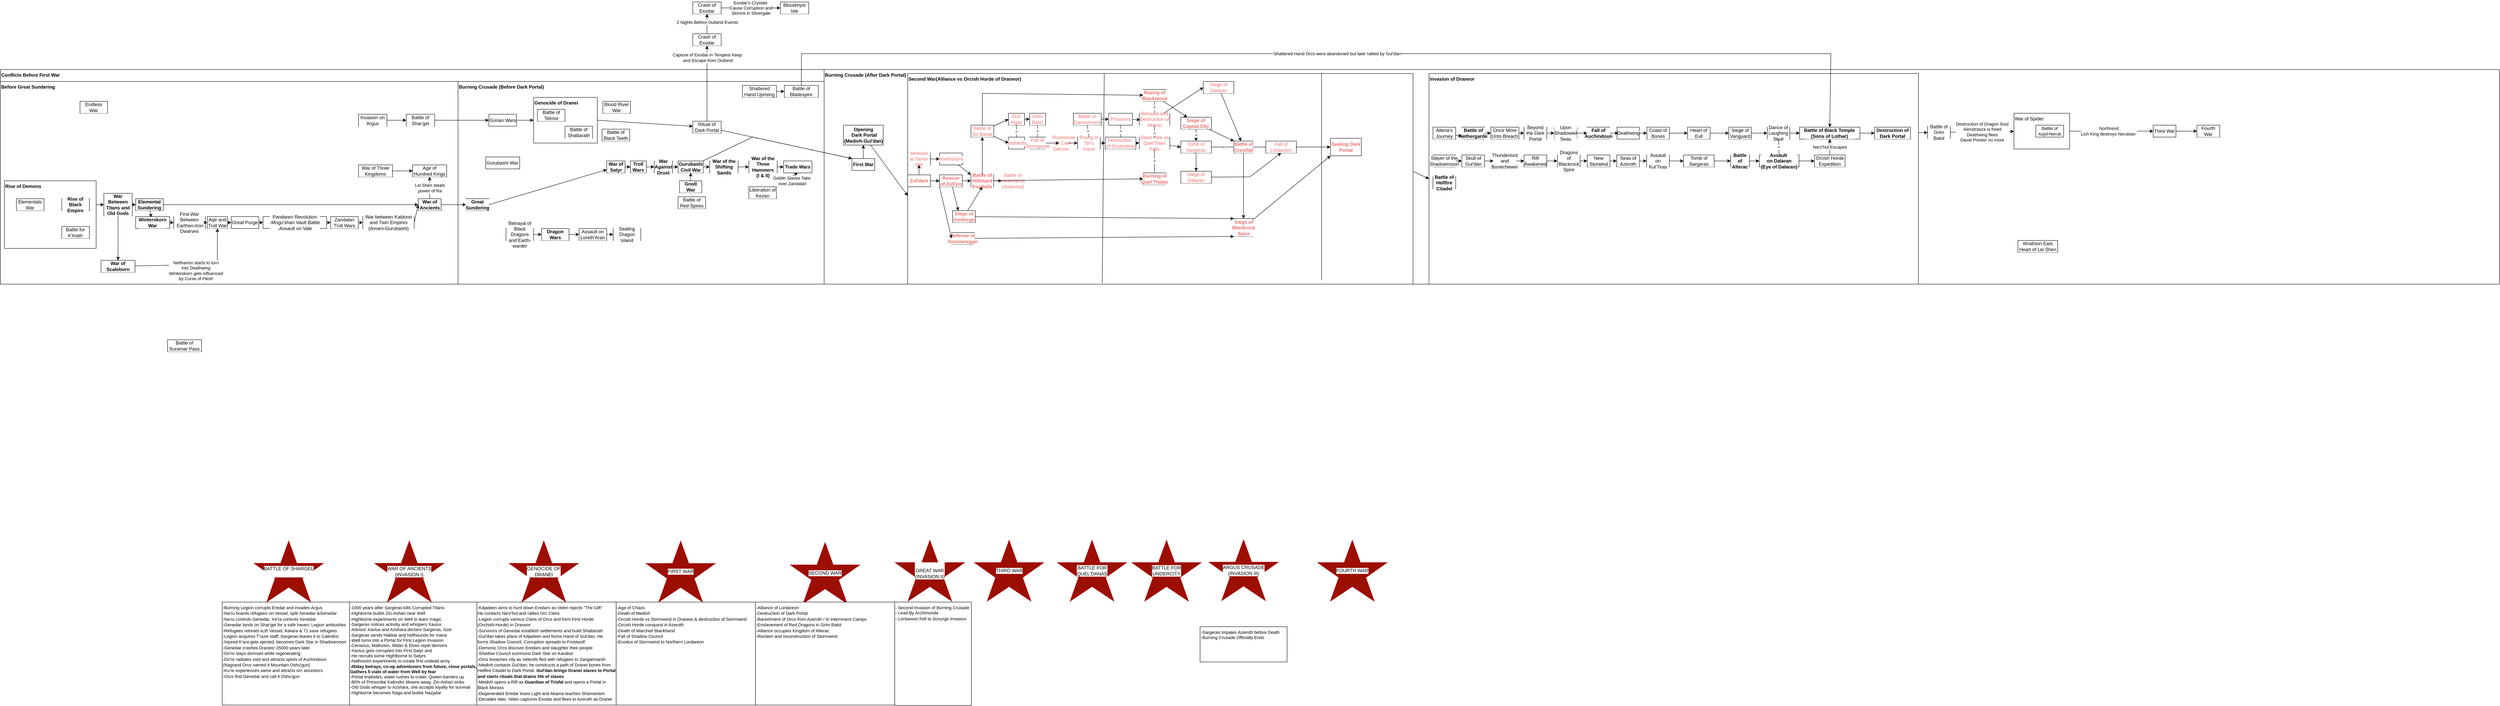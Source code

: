 <mxfile version="25.0.3">
  <diagram name="Page-1" id="KJoU3d3SJdPES4LQAqq6">
    <mxGraphModel dx="3480" dy="-693" grid="1" gridSize="10" guides="1" tooltips="1" connect="1" arrows="1" fold="1" page="1" pageScale="1" pageWidth="850" pageHeight="1100" math="0" shadow="0">
      <root>
        <mxCell id="0" />
        <mxCell id="1" parent="0" />
        <mxCell id="0KqqUuabSOPp1zFiWMTm-103" style="edgeStyle=orthogonalEdgeStyle;rounded=0;orthogonalLoop=1;jettySize=auto;html=1;entryX=0;entryY=0.5;entryDx=0;entryDy=0;labelBackgroundColor=default;labelBorderColor=none;fontColor=default;" edge="1" parent="1">
          <mxGeometry relative="1" as="geometry">
            <mxPoint x="2278.23" y="3780" as="sourcePoint" />
            <mxPoint x="1928.51" y="3580" as="targetPoint" />
          </mxGeometry>
        </mxCell>
        <mxCell id="0KqqUuabSOPp1zFiWMTm-100" value="Burning Crusade (After Dark Portal)" style="rounded=0;html=1;strokeColor=default;align=left;verticalAlign=top;fontFamily=Helvetica;fontSize=12;fontColor=default;labelBorderColor=none;labelBackgroundColor=default;fillColor=default;fontStyle=1;whiteSpace=wrap;" vertex="1" parent="1">
          <mxGeometry x="1420" y="3340" width="4210" height="540" as="geometry" />
        </mxCell>
        <mxCell id="0KqqUuabSOPp1zFiWMTm-59" value="BATTLE OF SHARGEL&lt;div&gt;&lt;br&gt;&lt;/div&gt;" style="verticalLabelPosition=middle;verticalAlign=middle;html=1;shape=mxgraph.basic.star;fillColor=#9C0E00;strokeColor=#B20000;fontColor=default;labelPosition=center;align=center;labelBackgroundColor=default;labelBorderColor=none;whiteSpace=wrap;" vertex="1" parent="1">
          <mxGeometry x="-12.84" y="4526" width="174.75" height="153.63" as="geometry" />
        </mxCell>
        <mxCell id="0KqqUuabSOPp1zFiWMTm-60" value="&lt;div&gt;WAR OF ANCIENTS&lt;/div&gt;&lt;div&gt;(INVASION I)&lt;/div&gt;" style="verticalLabelPosition=middle;verticalAlign=middle;html=1;shape=mxgraph.basic.star;fillColor=#9C0E00;strokeColor=#B20000;fontColor=default;labelPosition=center;align=center;labelBackgroundColor=default;labelBorderColor=none;whiteSpace=wrap;" vertex="1" parent="1">
          <mxGeometry x="290.27" y="4526" width="174.75" height="153.63" as="geometry" />
        </mxCell>
        <mxCell id="0KqqUuabSOPp1zFiWMTm-62" value="&lt;span style=&quot;font-size: 11px; text-wrap-mode: nowrap;&quot;&gt;-1000 years after Sargeras kills Corrupted Titans&lt;/span&gt;&lt;div&gt;&lt;font&gt;&lt;span style=&quot;font-size: 11px; text-wrap-mode: nowrap;&quot;&gt;-Highborne builds Zin-Ashari near Well&lt;br&gt;&lt;/span&gt;&lt;/font&gt;&lt;div&gt;&lt;span style=&quot;font-size: 11px; text-wrap-mode: nowrap;&quot;&gt;-Highborne e&lt;/span&gt;&lt;span style=&quot;font-size: 11px; text-wrap-mode: nowrap;&quot;&gt;xperiments on Well to learn magic&lt;/span&gt;&lt;/div&gt;&lt;div&gt;&lt;div style=&quot;font-size: 11px; text-wrap-mode: nowrap;&quot;&gt;-Sargeras notices activitiy and whispers Xavius&lt;/div&gt;&lt;div style=&quot;font-size: 11px; text-wrap-mode: nowrap;&quot;&gt;-Advisor Xavius and Azshara declare Sargeras, God&lt;/div&gt;&lt;div style=&quot;font-size: 11px; text-wrap-mode: nowrap;&quot;&gt;-Sargeras sends Hakkar and hellhounds for mana&lt;span style=&quot;&quot;&gt;&amp;nbsp;&lt;/span&gt;&lt;/div&gt;&lt;div style=&quot;font-size: 11px; text-wrap-mode: nowrap;&quot;&gt;-Well turns into a Portal for First Legion Invasion&lt;span style=&quot;&quot;&gt;&amp;nbsp;&lt;/span&gt;&lt;/div&gt;&lt;div style=&quot;font-size: 11px; text-wrap-mode: nowrap;&quot;&gt;&lt;span style=&quot;&quot;&gt;-Cenarius, Malfurion, Illidan &amp;amp; Elves repel demons&lt;/span&gt;&lt;/div&gt;&lt;div style=&quot;font-size: 11px; text-wrap-mode: nowrap;&quot;&gt;&lt;span style=&quot;&quot;&gt;-Xavius gets corrupted into First Satyr and&lt;/span&gt;&lt;/div&gt;&lt;div style=&quot;font-size: 11px; text-wrap-mode: nowrap;&quot;&gt;&lt;span style=&quot;&quot;&gt;-He recruits some Hightborne to Satyrs&lt;/span&gt;&lt;/div&gt;&lt;div style=&quot;font-size: 11px; text-wrap-mode: nowrap;&quot;&gt;&lt;span style=&quot;&quot;&gt;-Nathrezim experiments to create first undead army&lt;/span&gt;&lt;/div&gt;&lt;div style=&quot;font-size: 11px; text-wrap-mode: nowrap;&quot;&gt;&lt;span style=&quot;&quot;&gt;&lt;b&gt;-Illiday betrays, co-op adventurers from future, close portals,&lt;/b&gt;&lt;/span&gt;&lt;/div&gt;&lt;div style=&quot;font-size: 11px; text-wrap-mode: nowrap;&quot;&gt;&lt;span style=&quot;&quot;&gt;&lt;b&gt;Gathers 5 vials of water from Well by fear&lt;/b&gt;&lt;/span&gt;&lt;/div&gt;&lt;div style=&quot;font-size: 11px; text-wrap-mode: nowrap;&quot;&gt;&lt;span style=&quot;&quot;&gt;-Portal implodes, water rushes to crater, Queen barriers up&lt;span style=&quot;white-space: pre;&quot;&gt;&#x9;&lt;/span&gt;&lt;/span&gt;&lt;/div&gt;&lt;div style=&quot;font-size: 11px; text-wrap-mode: nowrap;&quot;&gt;-80% of Primordial Kalimdor blowns away,&amp;nbsp;&lt;span style=&quot;&quot;&gt;Zin-Ashari sinks&lt;/span&gt;&lt;/div&gt;&lt;div style=&quot;font-size: 11px; text-wrap-mode: nowrap;&quot;&gt;&lt;span style=&quot;&quot;&gt;-Old Gods whisper to Azshara, she accepts loyalty for survival&lt;/span&gt;&lt;/div&gt;&lt;div style=&quot;font-size: 11px; text-wrap-mode: nowrap;&quot;&gt;&lt;span style=&quot;&quot;&gt;-Highborne becomes Naga and builds Nazjatar&lt;/span&gt;&lt;/div&gt;&lt;/div&gt;&lt;/div&gt;" style="html=1;align=left;verticalAlign=top;labelBackgroundColor=default;labelBorderColor=none;fontColor=default;whiteSpace=wrap;" vertex="1" parent="1">
          <mxGeometry x="227.41" y="4680" width="320" height="259" as="geometry" />
        </mxCell>
        <mxCell id="0KqqUuabSOPp1zFiWMTm-63" value="FIRST WAR" style="verticalLabelPosition=middle;verticalAlign=middle;html=1;shape=mxgraph.basic.star;fillColor=#9C0E00;strokeColor=#B20000;fontColor=default;labelPosition=center;align=center;labelBackgroundColor=default;labelBorderColor=none;whiteSpace=wrap;" vertex="1" parent="1">
          <mxGeometry x="972.14" y="4526.37" width="174.75" height="153.63" as="geometry" />
        </mxCell>
        <mxCell id="0KqqUuabSOPp1zFiWMTm-64" value="SECOND WAR" style="verticalLabelPosition=middle;verticalAlign=middle;html=1;shape=mxgraph.basic.star;fillColor=#9C0E00;strokeColor=#B20000;fontColor=default;labelPosition=center;align=center;labelBackgroundColor=default;labelBorderColor=none;whiteSpace=wrap;" vertex="1" parent="1">
          <mxGeometry x="1335.04" y="4530" width="174.75" height="153.63" as="geometry" />
        </mxCell>
        <mxCell id="0KqqUuabSOPp1zFiWMTm-66" value="&lt;div&gt;&lt;span style=&quot;&quot;&gt;&lt;font&gt;&lt;br&gt;&lt;/font&gt;&lt;/span&gt;&lt;/div&gt;&lt;div&gt;&lt;span style=&quot;&quot;&gt;&lt;font&gt;GREAT WAR&lt;/font&gt;&lt;/span&gt;&lt;/div&gt;&lt;div&gt;&lt;font&gt;(INVASION II)&lt;/font&gt;&lt;/div&gt;" style="verticalLabelPosition=middle;verticalAlign=middle;html=1;shape=mxgraph.basic.star;fillColor=#9C0E00;strokeColor=#B20000;fontColor=default;labelPosition=center;align=center;labelBackgroundColor=default;labelBorderColor=none;whiteSpace=wrap;" vertex="1" parent="1">
          <mxGeometry x="1598.41" y="4524.18" width="174.75" height="153.63" as="geometry" />
        </mxCell>
        <mxCell id="0KqqUuabSOPp1zFiWMTm-67" value="&lt;span style=&quot;font-family: Helvetica; font-size: 11px; font-style: normal; font-variant-ligatures: normal; font-variant-caps: normal; letter-spacing: normal; orphans: 2; text-indent: 0px; text-transform: none; widows: 2; word-spacing: 0px; -webkit-text-stroke-width: 0px; white-space: nowrap; text-decoration-thickness: initial; text-decoration-style: initial; text-decoration-color: initial; float: none; display: inline !important;&quot;&gt;- Second Invasion of&amp;nbsp;&lt;/span&gt;&lt;span style=&quot;font-size: 11px; text-wrap-mode: nowrap;&quot;&gt;Burning Crusade&lt;/span&gt;&lt;div style=&quot;forced-color-adjust: none; font-family: Helvetica; font-size: 11px; font-style: normal; font-variant-ligatures: normal; font-variant-caps: normal; letter-spacing: normal; orphans: 2; text-indent: 0px; text-transform: none; widows: 2; word-spacing: 0px; -webkit-text-stroke-width: 0px; white-space: nowrap; text-decoration-thickness: initial; text-decoration-style: initial; text-decoration-color: initial;&quot;&gt;- Lead By Archimonde&lt;/div&gt;&lt;div&gt;-&amp;nbsp;&lt;span style=&quot;font-size: 11px; text-align: center; text-wrap-mode: nowrap;&quot;&gt;Lordareon Fell to&amp;nbsp;&lt;/span&gt;&lt;span style=&quot;font-size: 11px; text-align: center; text-wrap-mode: nowrap;&quot;&gt;Scourge Invasion&lt;/span&gt;&lt;/div&gt;" style="html=1;align=left;verticalAlign=top;fontStyle=0;labelBackgroundColor=default;labelBorderColor=none;fontColor=default;whiteSpace=wrap;" vertex="1" parent="1">
          <mxGeometry x="1597.41" y="4680" width="192.59" height="260" as="geometry" />
        </mxCell>
        <mxCell id="0KqqUuabSOPp1zFiWMTm-68" value="THIRD WAR" style="verticalLabelPosition=middle;verticalAlign=middle;html=1;shape=mxgraph.basic.star;fillColor=#9C0E00;strokeColor=#B20000;fontColor=default;labelPosition=center;align=center;labelBackgroundColor=default;labelBorderColor=none;whiteSpace=wrap;" vertex="1" parent="1">
          <mxGeometry x="1797.52" y="4524.18" width="174.75" height="153.63" as="geometry" />
        </mxCell>
        <mxCell id="0KqqUuabSOPp1zFiWMTm-69" value="BATTLE FOR&lt;div&gt;QUEL&#39;DANAS&lt;/div&gt;" style="verticalLabelPosition=middle;verticalAlign=middle;html=1;shape=mxgraph.basic.star;fillColor=#9C0E00;strokeColor=#B20000;fontColor=default;labelPosition=center;align=center;labelBackgroundColor=default;labelBorderColor=none;whiteSpace=wrap;" vertex="1" parent="1">
          <mxGeometry x="2005.91" y="4524.18" width="174.75" height="153.63" as="geometry" />
        </mxCell>
        <mxCell id="0KqqUuabSOPp1zFiWMTm-70" value="BATTLE FOR&lt;div&gt;UNDERCITY&lt;/div&gt;" style="verticalLabelPosition=middle;verticalAlign=middle;html=1;shape=mxgraph.basic.star;fillColor=#9C0E00;strokeColor=#B20000;fontColor=default;labelPosition=center;align=center;labelBackgroundColor=default;labelBorderColor=none;whiteSpace=wrap;" vertex="1" parent="1">
          <mxGeometry x="2193.16" y="4524.18" width="174.75" height="153.63" as="geometry" />
        </mxCell>
        <mxCell id="0KqqUuabSOPp1zFiWMTm-72" value="&lt;div&gt;ARGUS CRUSADE&lt;/div&gt;&lt;div&gt;(INVASION III)&lt;/div&gt;" style="verticalLabelPosition=middle;verticalAlign=middle;html=1;shape=mxgraph.basic.star;fillColor=#9C0E00;strokeColor=#B20000;fontColor=default;labelPosition=center;align=center;labelBackgroundColor=default;labelBorderColor=none;whiteSpace=wrap;" vertex="1" parent="1">
          <mxGeometry x="2386.74" y="4523" width="174.75" height="153.63" as="geometry" />
        </mxCell>
        <mxCell id="0KqqUuabSOPp1zFiWMTm-73" value="&lt;span style=&quot;font-size: 11px; text-wrap-mode: nowrap;&quot;&gt;-Sargeras Impales&lt;/span&gt;&lt;span style=&quot;font-size: 11px; text-wrap-mode: nowrap;&quot;&gt;&amp;nbsp;Azeroth before Death&lt;/span&gt;&lt;div style=&quot;font-size: 11px; text-wrap-mode: nowrap;&quot;&gt;-Burning Crusade Officially Ends&lt;/div&gt;" style="html=1;align=left;verticalAlign=top;fontStyle=0;labelBackgroundColor=default;labelBorderColor=none;fontColor=default;whiteSpace=wrap;" vertex="1" parent="1">
          <mxGeometry x="2364.76" y="4742" width="218.71" height="88.71" as="geometry" />
        </mxCell>
        <mxCell id="0KqqUuabSOPp1zFiWMTm-74" value="&lt;font&gt;&lt;span style=&quot;font-size: 11px; text-wrap-mode: nowrap;&quot;&gt;-Burning Legion corrupts Eredar and invades Argus&lt;/span&gt;&lt;/font&gt;&lt;div&gt;&lt;font&gt;&lt;span style=&quot;font-size: 11px; text-wrap-mode: nowrap;&quot;&gt;-Na&#39;ru boards refugees on Vessel, split&amp;nbsp;&lt;/span&gt;&lt;/font&gt;&lt;span style=&quot;font-size: 11px; text-wrap-mode: nowrap;&quot;&gt;Xenedar &amp;amp;Genedar&lt;/span&gt;&lt;/div&gt;&lt;div&gt;&lt;font&gt;&lt;span style=&quot;font-size: 11px; text-wrap-mode: nowrap;&quot;&gt;-Na&#39;ru controls Genedar, Xe&#39;ra controls Xenedar&lt;/span&gt;&lt;/font&gt;&lt;/div&gt;&lt;div&gt;&lt;span style=&quot;font-size: 11px; text-wrap-mode: nowrap;&quot;&gt;&lt;font&gt;-Genedar lands on Shar&#39;gel for a safe haven; Legion ambushes&lt;/font&gt;&lt;/span&gt;&lt;/div&gt;&lt;div&gt;&lt;span style=&quot;font-size: 11px; text-wrap-mode: nowrap;&quot;&gt;&lt;font&gt;-Refugees retreats w,th Vessel; Askara &amp;amp; 71 save refugees&lt;/font&gt;&lt;/span&gt;&lt;/div&gt;&lt;div&gt;&lt;span style=&quot;font-size: 11px; text-wrap-mode: nowrap;&quot;&gt;&lt;font&gt;-Legion acquires T&#39;uure staff; Sargeras leaves it to Calindris&lt;/font&gt;&lt;/span&gt;&lt;/div&gt;&lt;div&gt;&lt;span style=&quot;font-size: 11px; text-wrap-mode: nowrap;&quot;&gt;&lt;font&gt;-Injured K&#39;ara gets ejected; becomes Dark Star in Shadowmoon&lt;br&gt;&lt;/font&gt;&lt;/span&gt;&lt;div&gt;&lt;div&gt;&lt;div&gt;&lt;span style=&quot;font-size: 11px; text-wrap-mode: nowrap;&quot;&gt;&lt;font&gt;-Genedar crashes Draneor 25000 years later&lt;/font&gt;&lt;/span&gt;&lt;/div&gt;&lt;div&gt;&lt;span style=&quot;font-size: 11px; text-wrap-mode: nowrap;&quot;&gt;&lt;font&gt;-Do&#39;re stays dormant while regenerating&lt;/font&gt;&lt;/span&gt;&lt;/div&gt;&lt;div&gt;&lt;span style=&quot;font-size: 11px; text-wrap-mode: nowrap;&quot;&gt;&lt;font&gt;-Do&#39;re radiates void and attracts spirits of Auchindoun&lt;/font&gt;&lt;/span&gt;&lt;/div&gt;&lt;div&gt;&lt;span style=&quot;font-size: 11px; text-wrap-mode: nowrap;&quot;&gt;&lt;font&gt;(Nagrand Orcs named it Mountain Oshu&#39;gun)&lt;/font&gt;&lt;/span&gt;&lt;/div&gt;&lt;div&gt;&lt;span style=&quot;font-size: 11px; text-wrap-mode: nowrap;&quot;&gt;&lt;font&gt;-Ku&#39;re experiences same and attracts orc ancestors&lt;/font&gt;&lt;/span&gt;&lt;/div&gt;&lt;div&gt;&lt;font&gt;&lt;span style=&quot;font-size: 11px; text-wrap-mode: nowrap;&quot;&gt;-Orcs find Genedar and call it&amp;nbsp;&lt;/span&gt;&lt;span style=&quot;font-size: 11px; text-wrap-mode: nowrap;&quot;&gt;Oshu&#39;gun&lt;/span&gt;&lt;/font&gt;&lt;/div&gt;&lt;/div&gt;&lt;/div&gt;&lt;/div&gt;" style="html=1;align=left;verticalAlign=top;labelBackgroundColor=default;labelBorderColor=none;fontColor=default;whiteSpace=wrap;" vertex="1" parent="1">
          <mxGeometry x="-92.55" y="4680" width="320" height="259" as="geometry" />
        </mxCell>
        <mxCell id="0KqqUuabSOPp1zFiWMTm-76" value="GENOCIDE OF&lt;div&gt;DRANEI&lt;/div&gt;" style="verticalLabelPosition=middle;verticalAlign=middle;html=1;shape=mxgraph.basic.star;fillColor=#9C0E00;strokeColor=#B20000;fontColor=default;labelPosition=center;align=center;labelBackgroundColor=default;labelBorderColor=none;whiteSpace=wrap;" vertex="1" parent="1">
          <mxGeometry x="628.2" y="4526" width="174.75" height="153.63" as="geometry" />
        </mxCell>
        <mxCell id="0KqqUuabSOPp1zFiWMTm-77" value="&lt;div&gt;&lt;font&gt;&lt;span style=&quot;font-size: 11px; text-wrap-mode: nowrap;&quot;&gt;-Kiljadeen aims to hunt down Eredars as Velen rejects &quot;The Gift&quot;&lt;/span&gt;&lt;/font&gt;&lt;/div&gt;&lt;div&gt;&lt;font&gt;&lt;span style=&quot;font-size: 11px; text-wrap-mode: nowrap;&quot;&gt;He contacts Nerz&#39;hul and rallies Orc Clans&lt;/span&gt;&lt;/font&gt;&lt;/div&gt;&lt;div&gt;&lt;font&gt;&lt;span style=&quot;font-size: 11px; text-wrap-mode: nowrap;&quot;&gt;-Legion corrupts various Clans of Orcs and form&amp;nbsp;&lt;/span&gt;&lt;/font&gt;&lt;font style=&quot;&quot;&gt;&lt;span style=&quot;font-size: 11px; text-wrap-mode: nowrap;&quot;&gt;First&amp;nbsp;&lt;/span&gt;&lt;/font&gt;&lt;span style=&quot;text-wrap-mode: nowrap; font-size: 11px;&quot;&gt;Horde&amp;nbsp;&lt;/span&gt;&lt;/div&gt;&lt;div&gt;&lt;span style=&quot;text-wrap-mode: nowrap; font-size: 11px;&quot;&gt;(&lt;/span&gt;&lt;font style=&quot;&quot;&gt;&lt;span style=&quot;font-size: 11px; text-wrap-mode: nowrap;&quot;&gt;Orchish-Horde) in&amp;nbsp;&lt;/span&gt;&lt;/font&gt;&lt;span style=&quot;text-wrap-mode: nowrap; font-size: 11px;&quot;&gt;Draneor&lt;/span&gt;&lt;/div&gt;&lt;div&gt;&lt;span style=&quot;text-wrap-mode: nowrap; font-size: 11px;&quot;&gt;-Survivors of Genedar establish settlements and build Shattarath&lt;/span&gt;&lt;/div&gt;&lt;div&gt;&lt;span style=&quot;text-wrap-mode: nowrap; font-size: 11px;&quot;&gt;-Gul&#39;dan takes place of Kiljadeen and forms Hand of Gul&#39;dan. He&lt;/span&gt;&lt;/div&gt;&lt;div&gt;&lt;span style=&quot;text-wrap-mode: nowrap; font-size: 11px;&quot;&gt;forms Shadow Council. Corruption spreads to Frostwolf&lt;/span&gt;&lt;/div&gt;&lt;div&gt;&lt;span style=&quot;text-wrap-mode: nowrap; font-size: 11px;&quot;&gt;-Demonic Orcs discover Eredars and slaughter their people&lt;/span&gt;&lt;/div&gt;&lt;div&gt;&lt;span style=&quot;font-size: 11px; text-wrap-mode: nowrap;&quot;&gt;-Shadow Council summons Dark Star on Karabor&lt;/span&gt;&lt;/div&gt;&lt;div&gt;&lt;span style=&quot;text-wrap-mode: nowrap; font-size: 11px;&quot;&gt;-Orcs breaches city as Velends fled with refugees to Zangarmarsh&lt;/span&gt;&lt;/div&gt;&lt;div&gt;&lt;span style=&quot;text-wrap-mode: nowrap; font-size: 11px;&quot;&gt;-Medivh contacts Gul&#39;dan; he constructs a path of&amp;nbsp;&lt;/span&gt;&lt;span style=&quot;font-size: 11px; text-wrap-mode: nowrap;&quot;&gt;Dranei bones from&amp;nbsp;&lt;/span&gt;&lt;/div&gt;&lt;div&gt;&lt;span style=&quot;font-size: 11px; text-wrap-mode: nowrap;&quot;&gt;Hellfire Citadel to Dark Portal. &lt;b&gt;Gul&#39;dan brings Dranei slaves to Portal&lt;/b&gt;&lt;/span&gt;&lt;/div&gt;&lt;div&gt;&lt;span style=&quot;font-size: 11px; text-wrap-mode: nowrap;&quot;&gt;&lt;b&gt;and starts rituals that drains life of slaves&lt;/b&gt;&amp;nbsp;&lt;/span&gt;&lt;/div&gt;&lt;div&gt;&lt;span style=&quot;font-size: 11px; text-wrap-mode: nowrap;&quot;&gt;-Medivh opens a Rift as&amp;nbsp;&lt;b&gt;Guardian of Trisfal&lt;/b&gt;&amp;nbsp;and opens a Portal in&amp;nbsp;&lt;/span&gt;&lt;/div&gt;&lt;div&gt;&lt;span style=&quot;font-size: 11px; text-wrap-mode: nowrap;&quot;&gt;Black Morass&lt;/span&gt;&lt;/div&gt;&lt;div&gt;&lt;span style=&quot;font-size: 11px; text-wrap-mode: nowrap;&quot;&gt;-Degenerated Eredar loses Light and Akama teaches Shamanism&lt;/span&gt;&lt;/div&gt;&lt;div&gt;&lt;span style=&quot;font-size: 11px; text-wrap-mode: nowrap;&quot;&gt;-Decades later, Velen captures Exodar and flees to Azeroth as Dranei&lt;/span&gt;&lt;/div&gt;" style="html=1;align=left;verticalAlign=top;labelBackgroundColor=default;labelBorderColor=none;fontColor=default;whiteSpace=wrap;" vertex="1" parent="1">
          <mxGeometry x="547.41" y="4680" width="350" height="259" as="geometry" />
        </mxCell>
        <mxCell id="0KqqUuabSOPp1zFiWMTm-78" value="&lt;div&gt;&lt;div&gt;&lt;span style=&quot;font-size: 11px; text-wrap-mode: nowrap;&quot;&gt;-Age of Chaos&amp;nbsp;&lt;/span&gt;&lt;/div&gt;&lt;div&gt;&lt;font&gt;&lt;span style=&quot;font-size: 11px; text-wrap-mode: nowrap;&quot;&gt;-Death of Medivh&lt;/span&gt;&lt;/font&gt;&lt;/div&gt;&lt;div&gt;&lt;span style=&quot;font-size: 11px; text-wrap-mode: nowrap;&quot;&gt;-Orcish Horde vs Stormwind in Draneor &amp;amp; d&lt;/span&gt;&lt;span style=&quot;font-size: 11px; text-wrap-mode: nowrap;&quot;&gt;estruction of Stormwind&lt;/span&gt;&lt;/div&gt;&lt;div&gt;&lt;font&gt;&lt;span style=&quot;font-size: 11px; text-wrap-mode: nowrap;&quot;&gt;-Orcish Horde conquest in Azeroth&lt;/span&gt;&lt;/font&gt;&lt;/div&gt;&lt;div&gt;&lt;font&gt;&lt;span style=&quot;font-size: 11px; text-wrap-mode: nowrap;&quot;&gt;-Death of Warchief Blackhand&lt;/span&gt;&lt;/font&gt;&lt;/div&gt;&lt;div&gt;&lt;font&gt;&lt;span style=&quot;font-size: 11px; text-wrap-mode: nowrap;&quot;&gt;-Fall of Shadow Council&lt;/span&gt;&lt;/font&gt;&lt;/div&gt;&lt;div&gt;&lt;font&gt;&lt;span style=&quot;font-size: 11px; text-wrap-mode: nowrap;&quot;&gt;-Exodus of Stormwind to Northern Lordareon&lt;/span&gt;&lt;/font&gt;&lt;/div&gt;&lt;div&gt;&lt;br&gt;&lt;/div&gt;&lt;/div&gt;" style="html=1;align=left;verticalAlign=top;labelBackgroundColor=default;labelBorderColor=none;fontColor=default;whiteSpace=wrap;" vertex="1" parent="1">
          <mxGeometry x="897.41" y="4680" width="350" height="259" as="geometry" />
        </mxCell>
        <mxCell id="0KqqUuabSOPp1zFiWMTm-79" value="FOURTH WAR" style="verticalLabelPosition=middle;verticalAlign=middle;html=1;shape=mxgraph.basic.star;fillColor=#9C0E00;strokeColor=#B20000;fontColor=default;labelPosition=center;align=center;labelBackgroundColor=default;labelBorderColor=none;whiteSpace=wrap;" vertex="1" parent="1">
          <mxGeometry x="2660" y="4524.18" width="174.75" height="153.63" as="geometry" />
        </mxCell>
        <mxCell id="0KqqUuabSOPp1zFiWMTm-92" value="" style="edgeStyle=orthogonalEdgeStyle;rounded=0;orthogonalLoop=1;jettySize=auto;html=1;labelBackgroundColor=default;labelBorderColor=none;fontColor=default;" edge="1" parent="1" source="0KqqUuabSOPp1zFiWMTm-93" target="0KqqUuabSOPp1zFiWMTm-94">
          <mxGeometry relative="1" as="geometry" />
        </mxCell>
        <mxCell id="0KqqUuabSOPp1zFiWMTm-93" value="Third War" style="rounded=0;html=1;strokeColor=default;align=center;verticalAlign=middle;fontFamily=Helvetica;fontSize=12;fontColor=default;labelBorderColor=none;labelBackgroundColor=default;fillColor=default;whiteSpace=wrap;" vertex="1" parent="1">
          <mxGeometry x="4760" y="3480" width="57.14" height="30" as="geometry" />
        </mxCell>
        <mxCell id="0KqqUuabSOPp1zFiWMTm-94" value="Fourth War" style="rounded=0;html=1;strokeColor=default;align=center;verticalAlign=middle;fontFamily=Helvetica;fontSize=12;fontColor=default;labelBorderColor=none;labelBackgroundColor=default;fillColor=default;whiteSpace=wrap;" vertex="1" parent="1">
          <mxGeometry x="4870" y="3480" width="57.14" height="30" as="geometry" />
        </mxCell>
        <mxCell id="0KqqUuabSOPp1zFiWMTm-125" value="&lt;div&gt;&lt;div&gt;&lt;span style=&quot;font-size: 11px; text-wrap-mode: nowrap;&quot;&gt;-Alliance of Lordareon&lt;/span&gt;&lt;/div&gt;&lt;div&gt;&lt;font&gt;&lt;span style=&quot;font-size: 11px; text-wrap-mode: nowrap;&quot;&gt;-Destruction of Dark Portal&lt;/span&gt;&lt;/font&gt;&lt;/div&gt;&lt;div&gt;&lt;font&gt;&lt;span style=&quot;font-size: 11px; text-wrap-mode: nowrap;&quot;&gt;-Banishment of Orcs from Azeroth / to Internment Camps&lt;/span&gt;&lt;/font&gt;&lt;/div&gt;&lt;div&gt;&lt;font&gt;&lt;span style=&quot;font-size: 11px; text-wrap-mode: nowrap;&quot;&gt;-Enslavement of Red Dragons in Grim Batol&lt;/span&gt;&lt;/font&gt;&lt;/div&gt;&lt;div&gt;&lt;font&gt;&lt;span style=&quot;font-size: 11px; text-wrap-mode: nowrap;&quot;&gt;-Alliance occupies Kingdom of Alterac&lt;/span&gt;&lt;/font&gt;&lt;/div&gt;&lt;div&gt;&lt;font&gt;&lt;span style=&quot;font-size: 11px; text-wrap-mode: nowrap;&quot;&gt;-Reclaim and reconstruction of Stormwind&amp;nbsp;&lt;/span&gt;&lt;/font&gt;&lt;/div&gt;&lt;div&gt;&lt;br&gt;&lt;/div&gt;&lt;/div&gt;" style="html=1;align=left;verticalAlign=top;labelBackgroundColor=default;labelBorderColor=none;fontColor=default;whiteSpace=wrap;" vertex="1" parent="1">
          <mxGeometry x="1247.41" y="4680" width="350" height="259" as="geometry" />
        </mxCell>
        <mxCell id="0KqqUuabSOPp1zFiWMTm-145" value="Northrend&lt;div&gt;Lich King destroys Nerubian&amp;nbsp;&lt;/div&gt;" style="edgeStyle=none;shape=connector;rounded=0;orthogonalLoop=1;jettySize=auto;html=1;entryX=0;entryY=0.5;entryDx=0;entryDy=0;strokeColor=default;align=center;verticalAlign=middle;fontFamily=Helvetica;fontSize=11;fontColor=default;labelBackgroundColor=default;endArrow=classic;labelBorderColor=none;exitX=1;exitY=0.5;exitDx=0;exitDy=0;" edge="1" parent="1" source="0KqqUuabSOPp1zFiWMTm-383" target="0KqqUuabSOPp1zFiWMTm-93">
          <mxGeometry relative="1" as="geometry" />
        </mxCell>
        <mxCell id="0KqqUuabSOPp1zFiWMTm-140" value="Khadgar Damaged&lt;div&gt;Link Still Remains&lt;/div&gt;" style="edgeStyle=none;shape=connector;rounded=0;orthogonalLoop=1;jettySize=auto;html=1;entryX=0;entryY=0.5;entryDx=0;entryDy=0;strokeColor=default;align=center;verticalAlign=middle;fontFamily=Helvetica;fontSize=11;fontColor=default;labelBackgroundColor=default;endArrow=classic;exitX=1;exitY=0.5;exitDx=0;exitDy=0;labelBorderColor=none;" edge="1" parent="1" source="0KqqUuabSOPp1zFiWMTm-162" target="0KqqUuabSOPp1zFiWMTm-139">
          <mxGeometry x="-0.294" relative="1" as="geometry">
            <mxPoint as="offset" />
          </mxGeometry>
        </mxCell>
        <mxCell id="0KqqUuabSOPp1zFiWMTm-200" style="edgeStyle=none;shape=connector;rounded=0;orthogonalLoop=1;jettySize=auto;html=1;entryX=0;entryY=0.5;entryDx=0;entryDy=0;strokeColor=default;align=center;verticalAlign=middle;fontFamily=Helvetica;fontSize=11;fontColor=default;labelBackgroundColor=default;endArrow=classic;labelBorderColor=none;" edge="1" parent="1" source="0KqqUuabSOPp1zFiWMTm-199" target="0KqqUuabSOPp1zFiWMTm-196">
          <mxGeometry relative="1" as="geometry" />
        </mxCell>
        <mxCell id="0KqqUuabSOPp1zFiWMTm-199" value="&lt;span style=&quot;font-weight: normal;&quot;&gt;Tyr&#39;s Hand&lt;/span&gt;" style="rounded=0;html=1;strokeColor=default;align=center;verticalAlign=middle;fontFamily=Helvetica;fontSize=12;fontColor=#EA6B66;labelBorderColor=none;labelBackgroundColor=default;fillColor=default;fontStyle=1;whiteSpace=wrap;" vertex="1" parent="1">
          <mxGeometry x="1993.61" y="3450" width="40" height="30" as="geometry" />
        </mxCell>
        <mxCell id="0KqqUuabSOPp1zFiWMTm-202" style="edgeStyle=none;shape=connector;rounded=0;orthogonalLoop=1;jettySize=auto;html=1;entryX=0;entryY=0.5;entryDx=0;entryDy=0;strokeColor=default;align=center;verticalAlign=middle;fontFamily=Helvetica;fontSize=11;fontColor=default;labelBackgroundColor=default;endArrow=classic;labelBorderColor=none;" edge="1" parent="1" source="0KqqUuabSOPp1zFiWMTm-201" target="0KqqUuabSOPp1zFiWMTm-199">
          <mxGeometry relative="1" as="geometry" />
        </mxCell>
        <mxCell id="0KqqUuabSOPp1zFiWMTm-206" value="=" style="endArrow=none;html=1;rounded=0;strokeColor=default;align=center;verticalAlign=middle;fontFamily=Helvetica;fontSize=11;fontColor=default;labelBackgroundColor=default;entryX=0.25;entryY=0;entryDx=0;entryDy=0;exitX=0.5;exitY=1;exitDx=0;exitDy=0;labelBorderColor=none;" edge="1" parent="1" source="0KqqUuabSOPp1zFiWMTm-199" target="0KqqUuabSOPp1zFiWMTm-204">
          <mxGeometry width="50" height="50" relative="1" as="geometry">
            <mxPoint x="2091.47" y="3490" as="sourcePoint" />
            <mxPoint x="2095.47" y="3520" as="targetPoint" />
          </mxGeometry>
        </mxCell>
        <mxCell id="0KqqUuabSOPp1zFiWMTm-380" style="edgeStyle=none;shape=connector;rounded=0;orthogonalLoop=1;jettySize=auto;html=1;strokeColor=default;align=center;verticalAlign=middle;fontFamily=Helvetica;fontSize=11;fontColor=default;labelBackgroundColor=default;endArrow=classic;" edge="1" parent="1" source="0KqqUuabSOPp1zFiWMTm-378" target="0KqqUuabSOPp1zFiWMTm-141">
          <mxGeometry relative="1" as="geometry" />
        </mxCell>
        <mxCell id="0KqqUuabSOPp1zFiWMTm-402" value="" style="group" vertex="1" connectable="0" parent="1">
          <mxGeometry y="3340" width="1420" height="630" as="geometry" />
        </mxCell>
        <mxCell id="0KqqUuabSOPp1zFiWMTm-1" value="Conflicts Before First War" style="rounded=0;html=1;strokeColor=default;align=left;verticalAlign=top;fontFamily=Helvetica;fontSize=12;fontColor=default;labelBorderColor=none;labelBackgroundColor=default;fillColor=default;fontStyle=1;whiteSpace=wrap;" vertex="1" parent="0KqqUuabSOPp1zFiWMTm-402">
          <mxGeometry x="-650" width="2070" height="540" as="geometry" />
        </mxCell>
        <mxCell id="0KqqUuabSOPp1zFiWMTm-415" value="Before Great Sundering" style="rounded=0;html=1;strokeColor=default;align=left;verticalAlign=top;fontFamily=Helvetica;fontSize=12;fontColor=default;labelBorderColor=none;labelBackgroundColor=default;fillColor=default;fontStyle=1;whiteSpace=wrap;" vertex="1" parent="0KqqUuabSOPp1zFiWMTm-402">
          <mxGeometry x="-650" y="30" width="1150" height="510" as="geometry" />
        </mxCell>
        <mxCell id="0KqqUuabSOPp1zFiWMTm-104" value="" style="group;labelBackgroundColor=default;labelBorderColor=none;fontColor=default;whiteSpace=wrap;" vertex="1" connectable="0" parent="0KqqUuabSOPp1zFiWMTm-402">
          <mxGeometry x="-349.995" y="290" width="850" height="330" as="geometry" />
        </mxCell>
        <mxCell id="0KqqUuabSOPp1zFiWMTm-409" value="Endless War" style="rounded=0;html=1;strokeColor=default;align=center;verticalAlign=middle;fontFamily=Helvetica;fontSize=12;fontColor=default;labelBorderColor=none;labelBackgroundColor=default;fillColor=default;whiteSpace=wrap;" vertex="1" parent="0KqqUuabSOPp1zFiWMTm-104">
          <mxGeometry x="-100.004" y="-210" width="69.349" height="30" as="geometry" />
        </mxCell>
        <mxCell id="0KqqUuabSOPp1zFiWMTm-387" style="edgeStyle=none;shape=connector;rounded=0;orthogonalLoop=1;jettySize=auto;html=1;strokeColor=default;align=center;verticalAlign=middle;fontFamily=Helvetica;fontSize=11;fontColor=default;labelBackgroundColor=default;endArrow=classic;" edge="1" parent="0KqqUuabSOPp1zFiWMTm-104" source="0KqqUuabSOPp1zFiWMTm-6" target="0KqqUuabSOPp1zFiWMTm-386">
          <mxGeometry relative="1" as="geometry" />
        </mxCell>
        <mxCell id="0KqqUuabSOPp1zFiWMTm-385" style="edgeStyle=none;shape=connector;rounded=0;orthogonalLoop=1;jettySize=auto;html=1;strokeColor=default;align=center;verticalAlign=middle;fontFamily=Helvetica;fontSize=11;fontColor=default;labelBackgroundColor=default;endArrow=classic;" edge="1" parent="0KqqUuabSOPp1zFiWMTm-104" source="0KqqUuabSOPp1zFiWMTm-384" target="0KqqUuabSOPp1zFiWMTm-6">
          <mxGeometry relative="1" as="geometry" />
        </mxCell>
        <mxCell id="0KqqUuabSOPp1zFiWMTm-39" style="edgeStyle=none;shape=connector;rounded=0;orthogonalLoop=1;jettySize=auto;html=1;entryX=0;entryY=0.5;entryDx=0;entryDy=0;strokeColor=default;align=center;verticalAlign=middle;fontFamily=Helvetica;fontSize=11;fontColor=default;labelBackgroundColor=default;endArrow=classic;labelBorderColor=none;" edge="1" parent="0KqqUuabSOPp1zFiWMTm-104" source="0KqqUuabSOPp1zFiWMTm-40" target="0KqqUuabSOPp1zFiWMTm-38">
          <mxGeometry relative="1" as="geometry" />
        </mxCell>
        <mxCell id="0KqqUuabSOPp1zFiWMTm-37" value="" style="edgeStyle=none;shape=connector;rounded=0;orthogonalLoop=1;jettySize=auto;html=1;strokeColor=default;align=center;verticalAlign=middle;fontFamily=Helvetica;fontSize=11;fontColor=default;labelBackgroundColor=default;endArrow=classic;labelBorderColor=none;" edge="1" parent="0KqqUuabSOPp1zFiWMTm-104" source="0KqqUuabSOPp1zFiWMTm-38" target="0KqqUuabSOPp1zFiWMTm-36">
          <mxGeometry relative="1" as="geometry" />
        </mxCell>
        <mxCell id="0KqqUuabSOPp1zFiWMTm-35" value="" style="edgeStyle=none;shape=connector;rounded=0;orthogonalLoop=1;jettySize=auto;html=1;strokeColor=default;align=center;verticalAlign=middle;fontFamily=Helvetica;fontSize=11;fontColor=default;labelBackgroundColor=default;endArrow=classic;labelBorderColor=none;" edge="1" parent="0KqqUuabSOPp1zFiWMTm-104" source="0KqqUuabSOPp1zFiWMTm-36" target="0KqqUuabSOPp1zFiWMTm-34">
          <mxGeometry relative="1" as="geometry" />
        </mxCell>
        <mxCell id="0KqqUuabSOPp1zFiWMTm-33" style="edgeStyle=none;shape=connector;rounded=0;orthogonalLoop=1;jettySize=auto;html=1;strokeColor=default;align=center;verticalAlign=middle;fontFamily=Helvetica;fontSize=11;fontColor=default;labelBackgroundColor=default;endArrow=classic;labelBorderColor=none;" edge="1" parent="0KqqUuabSOPp1zFiWMTm-104" source="0KqqUuabSOPp1zFiWMTm-34" target="0KqqUuabSOPp1zFiWMTm-29">
          <mxGeometry relative="1" as="geometry">
            <mxPoint x="617.224" y="-85" as="targetPoint" />
          </mxGeometry>
        </mxCell>
        <mxCell id="0KqqUuabSOPp1zFiWMTm-43" style="edgeStyle=none;shape=connector;rounded=0;orthogonalLoop=1;jettySize=auto;html=1;entryX=0;entryY=0.5;entryDx=0;entryDy=0;strokeColor=default;align=center;verticalAlign=middle;fontFamily=Helvetica;fontSize=11;fontColor=default;labelBackgroundColor=default;endArrow=classic;labelBorderColor=none;" edge="1" parent="0KqqUuabSOPp1zFiWMTm-104" source="0KqqUuabSOPp1zFiWMTm-7" target="0KqqUuabSOPp1zFiWMTm-14">
          <mxGeometry relative="1" as="geometry" />
        </mxCell>
        <mxCell id="0KqqUuabSOPp1zFiWMTm-5" style="edgeStyle=none;shape=connector;rounded=0;orthogonalLoop=1;jettySize=auto;html=1;strokeColor=default;align=center;verticalAlign=middle;fontFamily=Helvetica;fontSize=11;fontColor=default;labelBackgroundColor=default;endArrow=classic;fontStyle=1;labelBorderColor=none;" edge="1" parent="0KqqUuabSOPp1zFiWMTm-104" source="0KqqUuabSOPp1zFiWMTm-6" target="0KqqUuabSOPp1zFiWMTm-7">
          <mxGeometry relative="1" as="geometry" />
        </mxCell>
        <mxCell id="0KqqUuabSOPp1zFiWMTm-4" value="Rise of Demons" style="rounded=0;html=1;strokeColor=default;align=left;verticalAlign=top;fontFamily=Helvetica;fontSize=12;fontColor=default;labelBorderColor=none;labelBackgroundColor=default;fillColor=default;fontStyle=1;whiteSpace=wrap;" vertex="1" parent="0KqqUuabSOPp1zFiWMTm-104">
          <mxGeometry x="-290.001" y="-10" width="230.598" height="170" as="geometry" />
        </mxCell>
        <mxCell id="0KqqUuabSOPp1zFiWMTm-6" value="Rise of Black Empire" style="rounded=0;html=1;strokeColor=default;align=center;verticalAlign=middle;fontFamily=Helvetica;fontSize=12;fontColor=default;labelBorderColor=none;labelBackgroundColor=default;fillColor=default;fontStyle=1;whiteSpace=wrap;" vertex="1" parent="0KqqUuabSOPp1zFiWMTm-104">
          <mxGeometry x="-145.726" y="35" width="69.349" height="30" as="geometry" />
        </mxCell>
        <mxCell id="0KqqUuabSOPp1zFiWMTm-384" value="Elementals War" style="rounded=0;html=1;strokeColor=default;align=center;verticalAlign=middle;fontFamily=Helvetica;fontSize=12;fontColor=default;labelBorderColor=none;labelBackgroundColor=default;fillColor=default;whiteSpace=wrap;" vertex="1" parent="0KqqUuabSOPp1zFiWMTm-104">
          <mxGeometry x="-259.812" y="35" width="69.349" height="30" as="geometry" />
        </mxCell>
        <mxCell id="0KqqUuabSOPp1zFiWMTm-386" value="Battle for K&#39;tnath" style="rounded=0;html=1;strokeColor=default;align=center;verticalAlign=middle;fontFamily=Helvetica;fontSize=12;fontColor=default;labelBorderColor=none;labelBackgroundColor=default;fillColor=default;whiteSpace=wrap;" vertex="1" parent="0KqqUuabSOPp1zFiWMTm-104">
          <mxGeometry x="-145.726" y="105" width="69.349" height="30" as="geometry" />
        </mxCell>
        <mxCell id="0KqqUuabSOPp1zFiWMTm-14" value="Elemental Sundering" style="rounded=0;html=1;strokeColor=default;align=center;verticalAlign=middle;fontFamily=Helvetica;fontSize=12;fontColor=default;labelBorderColor=none;labelBackgroundColor=default;fillColor=default;fontStyle=1;whiteSpace=wrap;" vertex="1" parent="0KqqUuabSOPp1zFiWMTm-104">
          <mxGeometry x="39.994" y="35" width="69.349" height="30" as="geometry" />
        </mxCell>
        <mxCell id="0KqqUuabSOPp1zFiWMTm-40" value="Aqir and Troll War" style="rounded=0;html=1;strokeColor=default;align=center;verticalAlign=middle;fontFamily=Helvetica;fontSize=12;fontColor=default;labelBorderColor=none;labelBackgroundColor=default;fillColor=default;whiteSpace=wrap;" vertex="1" parent="0KqqUuabSOPp1zFiWMTm-104">
          <mxGeometry x="219.999" y="80" width="50.71" height="30" as="geometry" />
        </mxCell>
        <mxCell id="0KqqUuabSOPp1zFiWMTm-38" value="Great Purge" style="rounded=0;html=1;strokeColor=default;align=center;verticalAlign=middle;fontFamily=Helvetica;fontSize=12;fontColor=default;labelBorderColor=none;labelBackgroundColor=default;fillColor=default;whiteSpace=wrap;" vertex="1" parent="0KqqUuabSOPp1zFiWMTm-104">
          <mxGeometry x="279.995" y="80" width="69.349" height="30" as="geometry" />
        </mxCell>
        <mxCell id="0KqqUuabSOPp1zFiWMTm-36" value="Pandaren Revolution&lt;div&gt;-Mogu&#39;shan Vault Battle&lt;/div&gt;&lt;div&gt;-Assault on Vale&lt;/div&gt;" style="rounded=0;html=1;strokeColor=default;align=center;verticalAlign=middle;fontFamily=Helvetica;fontSize=12;fontColor=default;labelBorderColor=none;labelBackgroundColor=default;fillColor=default;whiteSpace=wrap;" vertex="1" parent="0KqqUuabSOPp1zFiWMTm-104">
          <mxGeometry x="359.994" y="80" width="159.78" height="30" as="geometry" />
        </mxCell>
        <mxCell id="0KqqUuabSOPp1zFiWMTm-34" value="Zandalari Troll Wars" style="rounded=0;html=1;strokeColor=default;align=center;verticalAlign=middle;fontFamily=Helvetica;fontSize=12;fontColor=default;labelBorderColor=none;labelBackgroundColor=default;fillColor=default;whiteSpace=wrap;" vertex="1" parent="0KqqUuabSOPp1zFiWMTm-104">
          <mxGeometry x="529.997" y="80" width="69.349" height="30" as="geometry" />
        </mxCell>
        <mxCell id="0KqqUuabSOPp1zFiWMTm-29" value="War between Kaldorei and Twin Empires&lt;div&gt;(Amani-Gurubashi)&lt;/div&gt;" style="rounded=0;html=1;strokeColor=default;align=center;verticalAlign=middle;fontFamily=Helvetica;fontSize=12;fontColor=default;labelBorderColor=none;labelBackgroundColor=default;fillColor=default;whiteSpace=wrap;" vertex="1" parent="0KqqUuabSOPp1zFiWMTm-104">
          <mxGeometry x="610.65" y="80" width="129.35" height="30" as="geometry" />
        </mxCell>
        <mxCell id="0KqqUuabSOPp1zFiWMTm-7" value="War Between Titans and Old Gods" style="rounded=0;html=1;strokeColor=default;align=center;verticalAlign=middle;fontFamily=Helvetica;fontSize=12;fontColor=default;labelBorderColor=none;labelBackgroundColor=default;fillColor=default;direction=south;fontStyle=1;whiteSpace=wrap;" vertex="1" parent="0KqqUuabSOPp1zFiWMTm-104">
          <mxGeometry x="-40.005" y="21.43" width="71.194" height="57.14" as="geometry" />
        </mxCell>
        <mxCell id="0KqqUuabSOPp1zFiWMTm-11" value="War of Ancients" style="rounded=0;html=1;strokeColor=default;align=center;verticalAlign=middle;fontFamily=Helvetica;fontSize=12;fontColor=default;labelBorderColor=none;labelBackgroundColor=default;fillColor=default;fontStyle=1;whiteSpace=wrap;" vertex="1" parent="0KqqUuabSOPp1zFiWMTm-104">
          <mxGeometry x="749.999" y="35" width="57.537" height="30" as="geometry" />
        </mxCell>
        <mxCell id="0KqqUuabSOPp1zFiWMTm-12" style="rounded=0;orthogonalLoop=1;jettySize=auto;html=1;entryX=0;entryY=0.5;entryDx=0;entryDy=0;labelBackgroundColor=default;labelBorderColor=none;fontColor=default;" edge="1" parent="0KqqUuabSOPp1zFiWMTm-104" source="0KqqUuabSOPp1zFiWMTm-14" target="0KqqUuabSOPp1zFiWMTm-11">
          <mxGeometry relative="1" as="geometry">
            <Array as="points" />
          </mxGeometry>
        </mxCell>
        <mxCell id="0KqqUuabSOPp1zFiWMTm-28" style="edgeStyle=none;shape=connector;rounded=0;orthogonalLoop=1;jettySize=auto;html=1;strokeColor=default;align=center;verticalAlign=middle;fontFamily=Helvetica;fontSize=11;fontColor=default;labelBackgroundColor=default;endArrow=classic;exitX=1;exitY=0.5;exitDx=0;exitDy=0;labelBorderColor=none;entryX=0;entryY=0.5;entryDx=0;entryDy=0;" edge="1" parent="0KqqUuabSOPp1zFiWMTm-104" source="0KqqUuabSOPp1zFiWMTm-29" target="0KqqUuabSOPp1zFiWMTm-11">
          <mxGeometry relative="1" as="geometry">
            <Array as="points" />
          </mxGeometry>
        </mxCell>
        <mxCell id="0KqqUuabSOPp1zFiWMTm-42" value="First War Between&lt;div&gt;&amp;nbsp;Earthen-Iron Dwarves&lt;/div&gt;" style="rounded=0;html=1;strokeColor=default;align=center;verticalAlign=middle;fontFamily=Helvetica;fontSize=12;fontColor=default;labelBorderColor=none;labelBackgroundColor=default;fillColor=default;whiteSpace=wrap;" vertex="1" parent="0KqqUuabSOPp1zFiWMTm-104">
          <mxGeometry x="135.479" y="80" width="80" height="30" as="geometry" />
        </mxCell>
        <mxCell id="0KqqUuabSOPp1zFiWMTm-41" style="edgeStyle=none;shape=connector;rounded=0;orthogonalLoop=1;jettySize=auto;html=1;strokeColor=default;align=center;verticalAlign=middle;fontFamily=Helvetica;fontSize=11;fontColor=default;labelBackgroundColor=default;endArrow=classic;labelBorderColor=none;" edge="1" parent="0KqqUuabSOPp1zFiWMTm-104" source="0KqqUuabSOPp1zFiWMTm-42" target="0KqqUuabSOPp1zFiWMTm-40">
          <mxGeometry relative="1" as="geometry" />
        </mxCell>
        <mxCell id="0KqqUuabSOPp1zFiWMTm-388" value="" style="group" vertex="1" connectable="0" parent="0KqqUuabSOPp1zFiWMTm-402">
          <mxGeometry x="500" y="210" width="920" height="330" as="geometry" />
        </mxCell>
        <mxCell id="0KqqUuabSOPp1zFiWMTm-416" value="" style="group" vertex="1" connectable="0" parent="0KqqUuabSOPp1zFiWMTm-388">
          <mxGeometry y="-190" width="920" height="520" as="geometry" />
        </mxCell>
        <mxCell id="0KqqUuabSOPp1zFiWMTm-2" value="Burning Crusade (Before Dark Portal)" style="rounded=0;html=1;strokeColor=default;align=left;verticalAlign=top;fontFamily=Helvetica;fontSize=12;fontColor=default;labelBorderColor=none;labelBackgroundColor=default;fillColor=default;fontStyle=1;whiteSpace=wrap;" vertex="1" parent="0KqqUuabSOPp1zFiWMTm-416">
          <mxGeometry y="10" width="920" height="510" as="geometry" />
        </mxCell>
        <mxCell id="0KqqUuabSOPp1zFiWMTm-31" value="&lt;b&gt;War of Satyr&lt;/b&gt;" style="rounded=0;html=1;strokeColor=default;align=center;verticalAlign=middle;fontFamily=Helvetica;fontSize=12;fontColor=default;labelBorderColor=none;labelBackgroundColor=default;fillColor=default;whiteSpace=wrap;" vertex="1" parent="0KqqUuabSOPp1zFiWMTm-416">
          <mxGeometry x="373.616" y="210" width="46.133" height="30" as="geometry" />
        </mxCell>
        <mxCell id="0KqqUuabSOPp1zFiWMTm-46" value="&lt;b&gt;Troll Wars&lt;/b&gt;" style="rounded=0;html=1;strokeColor=default;align=center;verticalAlign=middle;fontFamily=Helvetica;fontSize=12;fontColor=default;labelBorderColor=none;labelBackgroundColor=default;fillColor=default;whiteSpace=wrap;" vertex="1" parent="0KqqUuabSOPp1zFiWMTm-416">
          <mxGeometry x="433.373" y="210" width="39.998" height="30" as="geometry" />
        </mxCell>
        <mxCell id="0KqqUuabSOPp1zFiWMTm-48" value="&lt;b&gt;War Against Drust&lt;/b&gt;" style="rounded=0;html=1;strokeColor=default;align=center;verticalAlign=middle;fontFamily=Helvetica;fontSize=12;fontColor=default;labelBorderColor=none;labelBackgroundColor=default;fillColor=default;whiteSpace=wrap;" vertex="1" parent="0KqqUuabSOPp1zFiWMTm-416">
          <mxGeometry x="493.131" y="210" width="46.013" height="30" as="geometry" />
        </mxCell>
        <mxCell id="0KqqUuabSOPp1zFiWMTm-50" value="&lt;b&gt;Gurubashi Civil War&lt;/b&gt;" style="rounded=0;html=1;strokeColor=default;align=center;verticalAlign=middle;fontFamily=Helvetica;fontSize=12;fontColor=default;labelBorderColor=none;labelBackgroundColor=default;fillColor=default;whiteSpace=wrap;" vertex="1" parent="0KqqUuabSOPp1zFiWMTm-416">
          <mxGeometry x="552.889" y="210" width="63.513" height="30" as="geometry" />
        </mxCell>
        <mxCell id="0KqqUuabSOPp1zFiWMTm-52" value="&lt;b&gt;War of the Shifting Sands&lt;/b&gt;" style="rounded=0;html=1;strokeColor=default;align=center;verticalAlign=middle;fontFamily=Helvetica;fontSize=12;fontColor=default;labelBorderColor=none;labelBackgroundColor=default;fillColor=default;whiteSpace=wrap;" vertex="1" parent="0KqqUuabSOPp1zFiWMTm-416">
          <mxGeometry x="632.559" y="210" width="71.294" height="30" as="geometry" />
        </mxCell>
        <mxCell id="0KqqUuabSOPp1zFiWMTm-54" value="&lt;b&gt;War of the Three Hammers&lt;/b&gt;&lt;div&gt;&lt;b&gt;(I &amp;amp; II)&lt;/b&gt;&lt;/div&gt;" style="rounded=0;html=1;strokeColor=default;align=center;verticalAlign=middle;fontFamily=Helvetica;fontSize=12;fontColor=default;labelBorderColor=none;labelBackgroundColor=default;fillColor=default;whiteSpace=wrap;" vertex="1" parent="0KqqUuabSOPp1zFiWMTm-416">
          <mxGeometry x="730.829" y="210" width="71.294" height="30" as="geometry" />
        </mxCell>
        <mxCell id="0KqqUuabSOPp1zFiWMTm-55" value="&lt;b&gt;Trade Wars&lt;/b&gt;" style="rounded=0;html=1;strokeColor=default;align=center;verticalAlign=middle;fontFamily=Helvetica;fontSize=12;fontColor=default;labelBorderColor=none;labelBackgroundColor=default;fillColor=default;whiteSpace=wrap;" vertex="1" parent="0KqqUuabSOPp1zFiWMTm-416">
          <mxGeometry x="818.169" y="210" width="71.294" height="30" as="geometry" />
        </mxCell>
        <mxCell id="0KqqUuabSOPp1zFiWMTm-121" value="&lt;b&gt;Gnoll War&lt;/b&gt;" style="rounded=0;html=1;strokeColor=default;align=center;verticalAlign=middle;fontFamily=Helvetica;fontSize=12;fontColor=default;labelBorderColor=none;labelBackgroundColor=default;fillColor=default;whiteSpace=wrap;" vertex="1" parent="0KqqUuabSOPp1zFiWMTm-416">
          <mxGeometry x="556.594" y="260" width="56.093" height="30" as="geometry" />
        </mxCell>
        <mxCell id="0KqqUuabSOPp1zFiWMTm-30" value="" style="edgeStyle=none;shape=connector;rounded=0;orthogonalLoop=1;jettySize=auto;html=1;strokeColor=default;align=center;verticalAlign=middle;fontFamily=Helvetica;fontSize=11;fontColor=default;labelBackgroundColor=default;endArrow=classic;labelBorderColor=none;" edge="1" parent="0KqqUuabSOPp1zFiWMTm-416" source="0KqqUuabSOPp1zFiWMTm-31" target="0KqqUuabSOPp1zFiWMTm-46">
          <mxGeometry relative="1" as="geometry" />
        </mxCell>
        <mxCell id="0KqqUuabSOPp1zFiWMTm-45" value="" style="edgeStyle=none;shape=connector;rounded=0;orthogonalLoop=1;jettySize=auto;html=1;strokeColor=default;align=center;verticalAlign=middle;fontFamily=Helvetica;fontSize=11;fontColor=default;labelBackgroundColor=default;endArrow=classic;labelBorderColor=none;" edge="1" parent="0KqqUuabSOPp1zFiWMTm-416" source="0KqqUuabSOPp1zFiWMTm-46" target="0KqqUuabSOPp1zFiWMTm-48">
          <mxGeometry relative="1" as="geometry" />
        </mxCell>
        <mxCell id="0KqqUuabSOPp1zFiWMTm-47" value="" style="edgeStyle=none;shape=connector;rounded=0;orthogonalLoop=1;jettySize=auto;html=1;strokeColor=default;align=center;verticalAlign=middle;fontFamily=Helvetica;fontSize=11;fontColor=default;labelBackgroundColor=default;endArrow=classic;labelBorderColor=none;" edge="1" parent="0KqqUuabSOPp1zFiWMTm-416" source="0KqqUuabSOPp1zFiWMTm-48" target="0KqqUuabSOPp1zFiWMTm-50">
          <mxGeometry relative="1" as="geometry" />
        </mxCell>
        <mxCell id="0KqqUuabSOPp1zFiWMTm-49" value="" style="edgeStyle=none;shape=connector;rounded=0;orthogonalLoop=1;jettySize=auto;html=1;strokeColor=default;align=center;verticalAlign=middle;fontFamily=Helvetica;fontSize=11;fontColor=default;labelBackgroundColor=default;endArrow=classic;labelBorderColor=none;" edge="1" parent="0KqqUuabSOPp1zFiWMTm-416" source="0KqqUuabSOPp1zFiWMTm-50" target="0KqqUuabSOPp1zFiWMTm-52">
          <mxGeometry relative="1" as="geometry" />
        </mxCell>
        <mxCell id="0KqqUuabSOPp1zFiWMTm-51" value="" style="edgeStyle=none;shape=connector;rounded=0;orthogonalLoop=1;jettySize=auto;html=1;strokeColor=default;align=center;verticalAlign=middle;fontFamily=Helvetica;fontSize=11;fontColor=default;labelBackgroundColor=default;endArrow=classic;labelBorderColor=none;" edge="1" parent="0KqqUuabSOPp1zFiWMTm-416" source="0KqqUuabSOPp1zFiWMTm-52" target="0KqqUuabSOPp1zFiWMTm-54">
          <mxGeometry relative="1" as="geometry" />
        </mxCell>
        <mxCell id="0KqqUuabSOPp1zFiWMTm-53" value="" style="edgeStyle=none;shape=connector;rounded=0;orthogonalLoop=1;jettySize=auto;html=1;strokeColor=default;align=center;verticalAlign=middle;fontFamily=Helvetica;fontSize=11;fontColor=default;labelBackgroundColor=default;endArrow=classic;labelBorderColor=none;" edge="1" parent="0KqqUuabSOPp1zFiWMTm-416" source="0KqqUuabSOPp1zFiWMTm-54" target="0KqqUuabSOPp1zFiWMTm-55">
          <mxGeometry relative="1" as="geometry" />
        </mxCell>
        <mxCell id="0KqqUuabSOPp1zFiWMTm-123" style="edgeStyle=none;shape=connector;rounded=0;orthogonalLoop=1;jettySize=auto;html=1;entryX=0.5;entryY=1;entryDx=0;entryDy=0;strokeColor=default;align=center;verticalAlign=middle;fontFamily=Helvetica;fontSize=11;fontColor=default;labelBackgroundColor=default;endArrow=classic;labelBorderColor=none;" edge="1" parent="0KqqUuabSOPp1zFiWMTm-416" source="0KqqUuabSOPp1zFiWMTm-121" target="0KqqUuabSOPp1zFiWMTm-50">
          <mxGeometry relative="1" as="geometry" />
        </mxCell>
        <mxCell id="0KqqUuabSOPp1zFiWMTm-114" value="Ritual of Dark Portal" style="rounded=0;html=1;strokeColor=default;align=center;verticalAlign=middle;fontFamily=Helvetica;fontSize=12;fontColor=default;labelBorderColor=none;labelBackgroundColor=default;fillColor=default;whiteSpace=wrap;" vertex="1" parent="0KqqUuabSOPp1zFiWMTm-416">
          <mxGeometry x="590.003" y="110" width="71.294" height="30" as="geometry" />
        </mxCell>
        <mxCell id="0KqqUuabSOPp1zFiWMTm-432" value="Genocide of Dranei" style="rounded=0;html=1;strokeColor=default;align=left;verticalAlign=top;fontFamily=Helvetica;fontSize=12;fontColor=default;labelBorderColor=none;labelBackgroundColor=default;fillColor=default;whiteSpace=wrap;fontStyle=1" vertex="1" parent="0KqqUuabSOPp1zFiWMTm-416">
          <mxGeometry x="190" y="50" width="160" height="115" as="geometry" />
        </mxCell>
        <mxCell id="0KqqUuabSOPp1zFiWMTm-434" style="edgeStyle=none;shape=connector;rounded=0;orthogonalLoop=1;jettySize=auto;html=1;strokeColor=default;align=center;verticalAlign=middle;fontFamily=Helvetica;fontSize=11;fontColor=default;labelBackgroundColor=default;endArrow=classic;exitX=1;exitY=0.5;exitDx=0;exitDy=0;" edge="1" parent="0KqqUuabSOPp1zFiWMTm-416" source="0KqqUuabSOPp1zFiWMTm-432" target="0KqqUuabSOPp1zFiWMTm-114">
          <mxGeometry relative="1" as="geometry">
            <mxPoint x="442" y="115" as="sourcePoint" />
            <mxPoint x="497.726" y="125" as="targetPoint" />
          </mxGeometry>
        </mxCell>
        <mxCell id="0KqqUuabSOPp1zFiWMTm-444" value="Great Sundering" style="rounded=0;html=1;strokeColor=default;align=center;verticalAlign=middle;fontFamily=Helvetica;fontSize=12;fontColor=default;labelBorderColor=none;labelBackgroundColor=default;fillColor=default;fontStyle=1;whiteSpace=wrap;" vertex="1" parent="0KqqUuabSOPp1zFiWMTm-416">
          <mxGeometry x="20.004" y="305" width="57.537" height="30" as="geometry" />
        </mxCell>
        <mxCell id="0KqqUuabSOPp1zFiWMTm-32" value="" style="edgeStyle=none;shape=connector;rounded=0;orthogonalLoop=1;jettySize=auto;html=1;strokeColor=default;align=center;verticalAlign=middle;fontFamily=Helvetica;fontSize=11;fontColor=default;labelBackgroundColor=default;endArrow=classic;labelBorderColor=none;exitX=1;exitY=0.5;exitDx=0;exitDy=0;" edge="1" parent="0KqqUuabSOPp1zFiWMTm-416" source="0KqqUuabSOPp1zFiWMTm-444" target="0KqqUuabSOPp1zFiWMTm-31">
          <mxGeometry relative="1" as="geometry">
            <mxPoint x="230" y="600" as="sourcePoint" />
          </mxGeometry>
        </mxCell>
        <mxCell id="0KqqUuabSOPp1zFiWMTm-418" value="Betrayal of Black Dragons and Earth-warder" style="rounded=0;html=1;strokeColor=default;align=center;verticalAlign=middle;fontFamily=Helvetica;fontSize=12;fontColor=default;labelBorderColor=none;labelBackgroundColor=default;fillColor=default;whiteSpace=wrap;" vertex="1" parent="0KqqUuabSOPp1zFiWMTm-416">
          <mxGeometry x="120.647" y="380" width="69.349" height="30" as="geometry" />
        </mxCell>
        <mxCell id="0KqqUuabSOPp1zFiWMTm-80" value="&lt;b&gt;Dragon Wars&lt;/b&gt;" style="rounded=0;html=1;strokeColor=default;align=center;verticalAlign=middle;fontFamily=Helvetica;fontSize=12;fontColor=default;labelBorderColor=none;labelBackgroundColor=default;fillColor=default;whiteSpace=wrap;" vertex="1" parent="0KqqUuabSOPp1zFiWMTm-416">
          <mxGeometry x="210" y="380" width="68.89" height="30" as="geometry" />
        </mxCell>
        <mxCell id="0KqqUuabSOPp1zFiWMTm-423" value="Assault on Loreth&#39;Aran" style="rounded=0;html=1;strokeColor=default;align=center;verticalAlign=middle;fontFamily=Helvetica;fontSize=12;fontColor=default;labelBorderColor=none;labelBackgroundColor=default;fillColor=default;whiteSpace=wrap;" vertex="1" parent="0KqqUuabSOPp1zFiWMTm-416">
          <mxGeometry x="304.267" y="380" width="69.349" height="30" as="geometry" />
        </mxCell>
        <mxCell id="0KqqUuabSOPp1zFiWMTm-425" value="Sealing Dragon Island" style="rounded=0;html=1;strokeColor=default;align=center;verticalAlign=middle;fontFamily=Helvetica;fontSize=12;fontColor=default;labelBorderColor=none;labelBackgroundColor=default;fillColor=default;whiteSpace=wrap;" vertex="1" parent="0KqqUuabSOPp1zFiWMTm-416">
          <mxGeometry x="389.997" y="380" width="69.349" height="30" as="geometry" />
        </mxCell>
        <mxCell id="0KqqUuabSOPp1zFiWMTm-422" style="edgeStyle=none;shape=connector;rounded=0;orthogonalLoop=1;jettySize=auto;html=1;entryX=0;entryY=0.5;entryDx=0;entryDy=0;strokeColor=default;align=center;verticalAlign=middle;fontFamily=Helvetica;fontSize=11;fontColor=default;labelBackgroundColor=default;endArrow=classic;" edge="1" parent="0KqqUuabSOPp1zFiWMTm-416" source="0KqqUuabSOPp1zFiWMTm-418" target="0KqqUuabSOPp1zFiWMTm-80">
          <mxGeometry relative="1" as="geometry" />
        </mxCell>
        <mxCell id="0KqqUuabSOPp1zFiWMTm-424" value="" style="edgeStyle=none;shape=connector;rounded=0;orthogonalLoop=1;jettySize=auto;html=1;strokeColor=default;align=center;verticalAlign=middle;fontFamily=Helvetica;fontSize=11;fontColor=default;labelBackgroundColor=default;endArrow=classic;" edge="1" parent="0KqqUuabSOPp1zFiWMTm-416" source="0KqqUuabSOPp1zFiWMTm-80" target="0KqqUuabSOPp1zFiWMTm-423">
          <mxGeometry relative="1" as="geometry" />
        </mxCell>
        <mxCell id="0KqqUuabSOPp1zFiWMTm-426" value="" style="edgeStyle=none;shape=connector;rounded=0;orthogonalLoop=1;jettySize=auto;html=1;strokeColor=default;align=center;verticalAlign=middle;fontFamily=Helvetica;fontSize=11;fontColor=default;labelBackgroundColor=default;endArrow=classic;exitX=1;exitY=0.5;exitDx=0;exitDy=0;" edge="1" parent="0KqqUuabSOPp1zFiWMTm-416" target="0KqqUuabSOPp1zFiWMTm-425" source="0KqqUuabSOPp1zFiWMTm-423">
          <mxGeometry relative="1" as="geometry">
            <mxPoint x="-659.995" y="155" as="sourcePoint" />
          </mxGeometry>
        </mxCell>
        <mxCell id="0KqqUuabSOPp1zFiWMTm-454" value="Goblin Slaves Take&amp;nbsp;&lt;div&gt;over Zandalari&lt;/div&gt;" style="edgeStyle=none;shape=connector;rounded=0;orthogonalLoop=1;jettySize=auto;html=1;entryX=0.5;entryY=1;entryDx=0;entryDy=0;strokeColor=default;align=center;verticalAlign=middle;fontFamily=Helvetica;fontSize=11;fontColor=default;labelBackgroundColor=default;endArrow=classic;" edge="1" parent="0KqqUuabSOPp1zFiWMTm-416" source="0KqqUuabSOPp1zFiWMTm-446" target="0KqqUuabSOPp1zFiWMTm-55">
          <mxGeometry x="0.384" y="-11" relative="1" as="geometry">
            <mxPoint as="offset" />
          </mxGeometry>
        </mxCell>
        <mxCell id="0KqqUuabSOPp1zFiWMTm-446" value="Liberation of Kezan" style="rounded=0;html=1;strokeColor=default;align=center;verticalAlign=middle;fontFamily=Helvetica;fontSize=12;fontColor=default;labelBorderColor=none;labelBackgroundColor=default;fillColor=default;whiteSpace=wrap;" vertex="1" parent="0KqqUuabSOPp1zFiWMTm-416">
          <mxGeometry x="730.827" y="275" width="69.349" height="30" as="geometry" />
        </mxCell>
        <mxCell id="0KqqUuabSOPp1zFiWMTm-447" value="Battle of Black Teeth" style="rounded=0;html=1;strokeColor=default;align=center;verticalAlign=middle;fontFamily=Helvetica;fontSize=12;fontColor=default;labelBorderColor=none;labelBackgroundColor=default;fillColor=default;whiteSpace=wrap;" vertex="1" parent="0KqqUuabSOPp1zFiWMTm-416">
          <mxGeometry x="362.007" y="130" width="69.349" height="30" as="geometry" />
        </mxCell>
        <mxCell id="0KqqUuabSOPp1zFiWMTm-448" value="Blood River War&lt;span style=&quot;color: rgba(0, 0, 0, 0); font-family: monospace; font-size: 0px; text-align: start; text-wrap-mode: nowrap; background-color: rgb(251, 251, 251);&quot;&gt;%3CmxGraphModel%3E%3Croot%3E%3CmxCell%20id%3D%220%22%2F%3E%3CmxCell%20id%3D%221%22%20parent%3D%220%22%2F%3E%3CmxCell%20id%3D%222%22%20value%3D%22Battle%20of%20Black%20Teeth%22%20style%3D%22rounded%3D0%3Bhtml%3D1%3BstrokeColor%3Ddefault%3Balign%3Dcenter%3BverticalAlign%3Dmiddle%3BfontFamily%3DHelvetica%3BfontSize%3D12%3BfontColor%3Ddefault%3BlabelBorderColor%3Dnone%3BlabelBackgroundColor%3Ddefault%3BfillColor%3Ddefault%3BwhiteSpace%3Dwrap%3B%22%20vertex%3D%221%22%20parent%3D%221%22%3E%3CmxGeometry%20x%3D%221149.997%22%20y%3D%223780%22%20width%3D%2269.349%22%20height%3D%2230%22%20as%3D%22geometry%22%2F%3E%3C%2FmxCell%3E%3C%2Froot%3E%3C%2FmxGraphModel%3E&lt;/span&gt;" style="rounded=0;html=1;strokeColor=default;align=center;verticalAlign=middle;fontFamily=Helvetica;fontSize=12;fontColor=default;labelBorderColor=none;labelBackgroundColor=default;fillColor=default;whiteSpace=wrap;" vertex="1" parent="0KqqUuabSOPp1zFiWMTm-416">
          <mxGeometry x="364.027" y="60" width="69.349" height="30" as="geometry" />
        </mxCell>
        <mxCell id="0KqqUuabSOPp1zFiWMTm-455" style="edgeStyle=none;shape=connector;rounded=0;orthogonalLoop=1;jettySize=auto;html=1;entryX=0;entryY=0.5;entryDx=0;entryDy=0;strokeColor=default;align=center;verticalAlign=middle;fontFamily=Helvetica;fontSize=11;fontColor=default;labelBackgroundColor=default;endArrow=classic;" edge="1" parent="0KqqUuabSOPp1zFiWMTm-416" source="0KqqUuabSOPp1zFiWMTm-449" target="0KqqUuabSOPp1zFiWMTm-432">
          <mxGeometry relative="1" as="geometry" />
        </mxCell>
        <mxCell id="0KqqUuabSOPp1zFiWMTm-449" value="Gorian Wars" style="rounded=0;html=1;strokeColor=default;align=center;verticalAlign=middle;fontFamily=Helvetica;fontSize=12;fontColor=default;labelBorderColor=none;labelBackgroundColor=default;fillColor=default;whiteSpace=wrap;" vertex="1" parent="0KqqUuabSOPp1zFiWMTm-416">
          <mxGeometry x="77.537" y="92.5" width="69.349" height="30" as="geometry" />
        </mxCell>
        <mxCell id="0KqqUuabSOPp1zFiWMTm-450" value="Battle of Red Spires" style="rounded=0;html=1;strokeColor=default;align=center;verticalAlign=middle;fontFamily=Helvetica;fontSize=12;fontColor=default;labelBorderColor=none;labelBackgroundColor=default;fillColor=default;whiteSpace=wrap;" vertex="1" parent="0KqqUuabSOPp1zFiWMTm-416">
          <mxGeometry x="552.887" y="300" width="69.349" height="30" as="geometry" />
        </mxCell>
        <mxCell id="0KqqUuabSOPp1zFiWMTm-451" value="Gurubashi War" style="rounded=0;html=1;strokeColor=default;align=center;verticalAlign=middle;fontFamily=Helvetica;fontSize=12;fontColor=default;labelBorderColor=none;labelBackgroundColor=default;fillColor=default;whiteSpace=wrap;" vertex="1" parent="0KqqUuabSOPp1zFiWMTm-416">
          <mxGeometry x="69.472" y="200" width="85.479" height="30" as="geometry" />
        </mxCell>
        <mxCell id="0KqqUuabSOPp1zFiWMTm-457" value="Battle of Telmor" style="rounded=0;html=1;strokeColor=default;align=center;verticalAlign=middle;fontFamily=Helvetica;fontSize=12;fontColor=default;labelBorderColor=none;labelBackgroundColor=default;fillColor=default;whiteSpace=wrap;" vertex="1" parent="0KqqUuabSOPp1zFiWMTm-416">
          <mxGeometry x="199.537" y="80" width="69.349" height="30" as="geometry" />
        </mxCell>
        <mxCell id="0KqqUuabSOPp1zFiWMTm-458" value="Battle of Shattarath" style="rounded=0;html=1;strokeColor=default;align=center;verticalAlign=middle;fontFamily=Helvetica;fontSize=12;fontColor=default;labelBorderColor=none;labelBackgroundColor=default;fillColor=default;whiteSpace=wrap;" vertex="1" parent="0KqqUuabSOPp1zFiWMTm-416">
          <mxGeometry x="268.887" y="122.5" width="69.349" height="30" as="geometry" />
        </mxCell>
        <mxCell id="0KqqUuabSOPp1zFiWMTm-463" style="edgeStyle=none;shape=connector;rounded=0;orthogonalLoop=1;jettySize=auto;html=1;entryX=0;entryY=0.5;entryDx=0;entryDy=0;strokeColor=default;align=center;verticalAlign=middle;fontFamily=Helvetica;fontSize=11;fontColor=default;labelBackgroundColor=default;endArrow=classic;" edge="1" parent="0KqqUuabSOPp1zFiWMTm-416" source="0KqqUuabSOPp1zFiWMTm-462" target="0KqqUuabSOPp1zFiWMTm-452">
          <mxGeometry relative="1" as="geometry" />
        </mxCell>
        <mxCell id="0KqqUuabSOPp1zFiWMTm-462" value="Shattered Hand Uprising" style="rounded=0;html=1;strokeColor=default;align=center;verticalAlign=middle;fontFamily=Helvetica;fontSize=12;fontColor=default;labelBorderColor=none;labelBackgroundColor=default;fillColor=default;whiteSpace=wrap;" vertex="1" parent="0KqqUuabSOPp1zFiWMTm-416">
          <mxGeometry x="714.702" y="20" width="85.479" height="30" as="geometry" />
        </mxCell>
        <mxCell id="0KqqUuabSOPp1zFiWMTm-452" value="Battle of Bladespire" style="rounded=0;html=1;strokeColor=default;align=center;verticalAlign=middle;fontFamily=Helvetica;fontSize=12;fontColor=default;labelBorderColor=none;labelBackgroundColor=default;fillColor=default;whiteSpace=wrap;" vertex="1" parent="0KqqUuabSOPp1zFiWMTm-416">
          <mxGeometry x="820.002" y="20" width="85.479" height="30" as="geometry" />
        </mxCell>
        <mxCell id="0KqqUuabSOPp1zFiWMTm-445" style="edgeStyle=none;shape=connector;rounded=0;orthogonalLoop=1;jettySize=auto;html=1;strokeColor=default;align=center;verticalAlign=middle;fontFamily=Helvetica;fontSize=11;fontColor=default;labelBackgroundColor=default;endArrow=classic;" edge="1" parent="0KqqUuabSOPp1zFiWMTm-402" source="0KqqUuabSOPp1zFiWMTm-11" target="0KqqUuabSOPp1zFiWMTm-444">
          <mxGeometry relative="1" as="geometry" />
        </mxCell>
        <mxCell id="0KqqUuabSOPp1zFiWMTm-82" value="Battle of Shar&#39;gel" style="rounded=0;html=1;strokeColor=default;align=center;verticalAlign=middle;fontFamily=Helvetica;fontSize=12;fontColor=default;labelBorderColor=none;labelBackgroundColor=default;fillColor=default;whiteSpace=wrap;" vertex="1" parent="0KqqUuabSOPp1zFiWMTm-402">
          <mxGeometry x="370.002" y="112.5" width="71.294" height="30" as="geometry" />
        </mxCell>
        <mxCell id="0KqqUuabSOPp1zFiWMTm-433" style="edgeStyle=none;shape=connector;rounded=0;orthogonalLoop=1;jettySize=auto;html=1;entryX=0;entryY=0.5;entryDx=0;entryDy=0;strokeColor=default;align=center;verticalAlign=middle;fontFamily=Helvetica;fontSize=11;fontColor=default;labelBackgroundColor=default;endArrow=classic;" edge="1" parent="0KqqUuabSOPp1zFiWMTm-402" source="0KqqUuabSOPp1zFiWMTm-82" target="0KqqUuabSOPp1zFiWMTm-449">
          <mxGeometry relative="1" as="geometry" />
        </mxCell>
        <mxCell id="0KqqUuabSOPp1zFiWMTm-110" value="Invasion on Argus" style="rounded=0;html=1;strokeColor=default;align=center;verticalAlign=middle;fontFamily=Helvetica;fontSize=12;fontColor=default;labelBorderColor=none;labelBackgroundColor=default;fillColor=default;whiteSpace=wrap;" vertex="1" parent="0KqqUuabSOPp1zFiWMTm-402">
          <mxGeometry x="249.997" y="112.5" width="71.294" height="30" as="geometry" />
        </mxCell>
        <mxCell id="0KqqUuabSOPp1zFiWMTm-111" style="edgeStyle=orthogonalEdgeStyle;rounded=0;orthogonalLoop=1;jettySize=auto;html=1;labelBackgroundColor=default;labelBorderColor=none;fontColor=default;" edge="1" parent="0KqqUuabSOPp1zFiWMTm-402" source="0KqqUuabSOPp1zFiWMTm-110" target="0KqqUuabSOPp1zFiWMTm-82">
          <mxGeometry relative="1" as="geometry" />
        </mxCell>
        <mxCell id="0KqqUuabSOPp1zFiWMTm-84" value="Winterskorn&lt;div&gt;War&lt;/div&gt;" style="rounded=0;html=1;strokeColor=default;align=center;verticalAlign=middle;fontFamily=Helvetica;fontSize=12;fontColor=default;labelBorderColor=none;labelBackgroundColor=default;fillColor=default;whiteSpace=wrap;fontStyle=1" vertex="1" parent="0KqqUuabSOPp1zFiWMTm-402">
          <mxGeometry x="-309.999" y="370" width="85.479" height="30" as="geometry" />
        </mxCell>
        <mxCell id="0KqqUuabSOPp1zFiWMTm-467" style="edgeStyle=none;shape=connector;rounded=0;orthogonalLoop=1;jettySize=auto;html=1;entryX=0.45;entryY=0.062;entryDx=0;entryDy=0;strokeColor=default;align=center;verticalAlign=middle;fontFamily=Helvetica;fontSize=11;fontColor=default;labelBackgroundColor=default;endArrow=classic;entryPerimeter=0;" edge="1" parent="0KqqUuabSOPp1zFiWMTm-402" source="0KqqUuabSOPp1zFiWMTm-14" target="0KqqUuabSOPp1zFiWMTm-84">
          <mxGeometry relative="1" as="geometry" />
        </mxCell>
        <mxCell id="0KqqUuabSOPp1zFiWMTm-468" style="edgeStyle=none;shape=connector;rounded=0;orthogonalLoop=1;jettySize=auto;html=1;entryX=0;entryY=0.5;entryDx=0;entryDy=0;strokeColor=default;align=center;verticalAlign=middle;fontFamily=Helvetica;fontSize=11;fontColor=default;labelBackgroundColor=default;endArrow=classic;" edge="1" parent="0KqqUuabSOPp1zFiWMTm-402" source="0KqqUuabSOPp1zFiWMTm-84" target="0KqqUuabSOPp1zFiWMTm-42">
          <mxGeometry relative="1" as="geometry" />
        </mxCell>
        <mxCell id="0KqqUuabSOPp1zFiWMTm-471" value="Age of Hundred Kings" style="rounded=0;html=1;strokeColor=default;align=center;verticalAlign=middle;fontFamily=Helvetica;fontSize=12;fontColor=default;labelBorderColor=none;labelBackgroundColor=default;fillColor=default;whiteSpace=wrap;" vertex="1" parent="0KqqUuabSOPp1zFiWMTm-402">
          <mxGeometry x="386.031" y="240" width="85.479" height="30" as="geometry" />
        </mxCell>
        <mxCell id="0KqqUuabSOPp1zFiWMTm-85" value="War of Three Kingdoms" style="rounded=0;html=1;strokeColor=default;align=center;verticalAlign=middle;fontFamily=Helvetica;fontSize=12;fontColor=default;labelBorderColor=none;labelBackgroundColor=default;fillColor=default;whiteSpace=wrap;" vertex="1" parent="0KqqUuabSOPp1zFiWMTm-402">
          <mxGeometry x="249.992" y="240" width="85.479" height="30" as="geometry" />
        </mxCell>
        <mxCell id="0KqqUuabSOPp1zFiWMTm-472" value="" style="edgeStyle=none;shape=connector;rounded=0;orthogonalLoop=1;jettySize=auto;html=1;strokeColor=default;align=center;verticalAlign=middle;fontFamily=Helvetica;fontSize=11;fontColor=default;labelBackgroundColor=default;endArrow=classic;" edge="1" parent="0KqqUuabSOPp1zFiWMTm-402" source="0KqqUuabSOPp1zFiWMTm-85" target="0KqqUuabSOPp1zFiWMTm-471">
          <mxGeometry relative="1" as="geometry" />
        </mxCell>
        <mxCell id="0KqqUuabSOPp1zFiWMTm-473" value="Lei Shen steals&lt;div&gt;power of Ra&lt;/div&gt;" style="edgeStyle=none;shape=connector;rounded=0;orthogonalLoop=1;jettySize=auto;html=1;strokeColor=default;align=center;verticalAlign=middle;fontFamily=Helvetica;fontSize=11;fontColor=default;labelBackgroundColor=default;endArrow=classic;" edge="1" parent="0KqqUuabSOPp1zFiWMTm-402" source="0KqqUuabSOPp1zFiWMTm-11" target="0KqqUuabSOPp1zFiWMTm-471">
          <mxGeometry relative="1" as="geometry" />
        </mxCell>
        <mxCell id="0KqqUuabSOPp1zFiWMTm-405" value="" style="group" vertex="1" connectable="0" parent="1">
          <mxGeometry x="2940" y="3350" width="1230" height="530" as="geometry" />
        </mxCell>
        <mxCell id="0KqqUuabSOPp1zFiWMTm-139" value="Invasion of Draneor" style="rounded=0;html=1;strokeColor=default;align=left;verticalAlign=top;fontFamily=Helvetica;fontSize=12;fontColor=default;labelBorderColor=none;labelBackgroundColor=default;fillColor=default;whiteSpace=wrap;horizontal=1;fontStyle=1" vertex="1" parent="0KqqUuabSOPp1zFiWMTm-405">
          <mxGeometry width="1230" height="530" as="geometry" />
        </mxCell>
        <mxCell id="0KqqUuabSOPp1zFiWMTm-404" value="" style="group" vertex="1" connectable="0" parent="0KqqUuabSOPp1zFiWMTm-405">
          <mxGeometry x="10.0" y="135" width="1200.0" height="155" as="geometry" />
        </mxCell>
        <mxCell id="0KqqUuabSOPp1zFiWMTm-325" value="Battle of Nethergarde" style="rounded=0;html=1;strokeColor=default;align=center;verticalAlign=middle;fontFamily=Helvetica;fontSize=12;fontColor=default;labelBorderColor=none;labelBackgroundColor=default;fillColor=default;fontStyle=1;whiteSpace=wrap;" vertex="1" parent="0KqqUuabSOPp1zFiWMTm-404">
          <mxGeometry x="72.59" width="57.14" height="30" as="geometry" />
        </mxCell>
        <mxCell id="0KqqUuabSOPp1zFiWMTm-327" value="Slayer of the Shadowmoon" style="rounded=0;html=1;strokeColor=default;align=center;verticalAlign=middle;fontFamily=Helvetica;fontSize=12;fontColor=default;labelBorderColor=none;labelBackgroundColor=default;fillColor=default;fontStyle=0;whiteSpace=wrap;" vertex="1" parent="0KqqUuabSOPp1zFiWMTm-404">
          <mxGeometry x="4.547e-13" y="70" width="57.14" height="30" as="geometry" />
        </mxCell>
        <mxCell id="0KqqUuabSOPp1zFiWMTm-329" value="Beyond the Dark Portal" style="rounded=0;html=1;strokeColor=default;align=center;verticalAlign=middle;fontFamily=Helvetica;fontSize=12;fontColor=default;labelBorderColor=none;labelBackgroundColor=default;fillColor=default;fontStyle=0;whiteSpace=wrap;" vertex="1" parent="0KqqUuabSOPp1zFiWMTm-404">
          <mxGeometry x="228.92" width="57.14" height="30" as="geometry" />
        </mxCell>
        <mxCell id="0KqqUuabSOPp1zFiWMTm-331" value="Rift Awakened" style="rounded=0;html=1;strokeColor=default;align=center;verticalAlign=middle;fontFamily=Helvetica;fontSize=12;fontColor=default;labelBorderColor=none;labelBackgroundColor=default;fillColor=default;fontStyle=0;whiteSpace=wrap;" vertex="1" parent="0KqqUuabSOPp1zFiWMTm-404">
          <mxGeometry x="228.92" y="70" width="57.14" height="30" as="geometry" />
        </mxCell>
        <mxCell id="0KqqUuabSOPp1zFiWMTm-333" value="Dragons of Blackrock Spire" style="rounded=0;html=1;strokeColor=default;align=center;verticalAlign=middle;fontFamily=Helvetica;fontSize=12;fontColor=default;labelBorderColor=none;labelBackgroundColor=default;fillColor=default;fontStyle=0;whiteSpace=wrap;" vertex="1" parent="0KqqUuabSOPp1zFiWMTm-404">
          <mxGeometry x="312.59" y="70" width="57.14" height="30" as="geometry" />
        </mxCell>
        <mxCell id="0KqqUuabSOPp1zFiWMTm-335" value="Once More Unto Breach" style="rounded=0;html=1;strokeColor=default;align=center;verticalAlign=middle;fontFamily=Helvetica;fontSize=12;fontColor=default;labelBorderColor=none;labelBackgroundColor=default;fillColor=default;fontStyle=0;whiteSpace=wrap;" vertex="1" parent="0KqqUuabSOPp1zFiWMTm-404">
          <mxGeometry x="145.45" width="70.61" height="30" as="geometry" />
        </mxCell>
        <mxCell id="0KqqUuabSOPp1zFiWMTm-337" value="Upon Shadowed Seas" style="rounded=0;html=1;strokeColor=default;align=center;verticalAlign=middle;fontFamily=Helvetica;fontSize=12;fontColor=default;labelBorderColor=none;labelBackgroundColor=default;fillColor=default;fontStyle=0;whiteSpace=wrap;" vertex="1" parent="0KqqUuabSOPp1zFiWMTm-404">
          <mxGeometry x="304.92" width="57.14" height="30" as="geometry" />
        </mxCell>
        <mxCell id="0KqqUuabSOPp1zFiWMTm-339" value="Thunderlord and Bonechewer" style="rounded=0;html=1;strokeColor=default;align=center;verticalAlign=middle;fontFamily=Helvetica;fontSize=12;fontColor=default;labelBorderColor=none;labelBackgroundColor=default;fillColor=default;fontStyle=0;whiteSpace=wrap;" vertex="1" parent="0KqqUuabSOPp1zFiWMTm-404">
          <mxGeometry x="152.19" y="70" width="57.14" height="30" as="geometry" />
        </mxCell>
        <mxCell id="0KqqUuabSOPp1zFiWMTm-341" value="Skull of Gul&#39;dan" style="rounded=0;html=1;strokeColor=default;align=center;verticalAlign=middle;fontFamily=Helvetica;fontSize=12;fontColor=default;labelBorderColor=none;labelBackgroundColor=default;fillColor=default;fontStyle=0;whiteSpace=wrap;" vertex="1" parent="0KqqUuabSOPp1zFiWMTm-404">
          <mxGeometry x="72.59" y="70" width="57.14" height="30" as="geometry" />
        </mxCell>
        <mxCell id="0KqqUuabSOPp1zFiWMTm-343" value="Alleria&#39;s Journey" style="rounded=0;html=1;strokeColor=default;align=center;verticalAlign=middle;fontFamily=Helvetica;fontSize=12;fontColor=default;labelBorderColor=none;labelBackgroundColor=default;fillColor=default;fontStyle=0;whiteSpace=wrap;" vertex="1" parent="0KqqUuabSOPp1zFiWMTm-404">
          <mxGeometry x="4.547e-13" width="57.14" height="30" as="geometry" />
        </mxCell>
        <mxCell id="0KqqUuabSOPp1zFiWMTm-344" value="Fall of Auchindoun" style="rounded=0;html=1;strokeColor=default;align=center;verticalAlign=middle;fontFamily=Helvetica;fontSize=12;fontColor=default;labelBorderColor=none;labelBackgroundColor=default;fillColor=default;fontStyle=1;whiteSpace=wrap;" vertex="1" parent="0KqqUuabSOPp1zFiWMTm-404">
          <mxGeometry x="387.63" width="56.47" height="30" as="geometry" />
        </mxCell>
        <mxCell id="0KqqUuabSOPp1zFiWMTm-346" value="New Storwind" style="rounded=0;html=1;strokeColor=default;align=center;verticalAlign=middle;fontFamily=Helvetica;fontSize=12;fontColor=default;labelBorderColor=none;labelBackgroundColor=default;fillColor=default;fontStyle=0;whiteSpace=wrap;" vertex="1" parent="0KqqUuabSOPp1zFiWMTm-404">
          <mxGeometry x="387.63" y="70" width="57.14" height="30" as="geometry" />
        </mxCell>
        <mxCell id="0KqqUuabSOPp1zFiWMTm-348" value="Seas of Azeroth" style="rounded=0;html=1;strokeColor=default;align=center;verticalAlign=middle;fontFamily=Helvetica;fontSize=12;fontColor=default;labelBorderColor=none;labelBackgroundColor=default;fillColor=default;fontStyle=0;whiteSpace=wrap;" vertex="1" parent="0KqqUuabSOPp1zFiWMTm-404">
          <mxGeometry x="461.84" y="70" width="57.14" height="30" as="geometry" />
        </mxCell>
        <mxCell id="0KqqUuabSOPp1zFiWMTm-350" value="Deathwing" style="rounded=0;html=1;strokeColor=default;align=center;verticalAlign=middle;fontFamily=Helvetica;fontSize=12;fontColor=default;labelBorderColor=none;labelBackgroundColor=default;fillColor=default;fontStyle=0;whiteSpace=wrap;" vertex="1" parent="0KqqUuabSOPp1zFiWMTm-404">
          <mxGeometry x="462.51" width="56.47" height="30" as="geometry" />
        </mxCell>
        <mxCell id="0KqqUuabSOPp1zFiWMTm-353" value="Coast of Bones" style="rounded=0;html=1;strokeColor=default;align=center;verticalAlign=middle;fontFamily=Helvetica;fontSize=12;fontColor=default;labelBorderColor=none;labelBackgroundColor=default;fillColor=default;fontStyle=0;whiteSpace=wrap;" vertex="1" parent="0KqqUuabSOPp1zFiWMTm-404">
          <mxGeometry x="537.71" width="56.47" height="30" as="geometry" />
        </mxCell>
        <mxCell id="0KqqUuabSOPp1zFiWMTm-355" value="Heart of Evil" style="rounded=0;html=1;strokeColor=default;align=center;verticalAlign=middle;fontFamily=Helvetica;fontSize=12;fontColor=default;labelBorderColor=none;labelBackgroundColor=default;fillColor=default;fontStyle=0;whiteSpace=wrap;" vertex="1" parent="0KqqUuabSOPp1zFiWMTm-404">
          <mxGeometry x="640.0" width="56.47" height="30" as="geometry" />
        </mxCell>
        <mxCell id="0KqqUuabSOPp1zFiWMTm-357" value="Assault on Kul&#39;Tiras" style="rounded=0;html=1;strokeColor=default;align=center;verticalAlign=middle;fontFamily=Helvetica;fontSize=12;fontColor=default;labelBorderColor=none;labelBackgroundColor=default;fillColor=default;fontStyle=0;whiteSpace=wrap;" vertex="1" parent="0KqqUuabSOPp1zFiWMTm-404">
          <mxGeometry x="537.04" y="70" width="57.14" height="30" as="geometry" />
        </mxCell>
        <mxCell id="0KqqUuabSOPp1zFiWMTm-360" value="Siege of Vanguard" style="rounded=0;html=1;strokeColor=default;align=center;verticalAlign=middle;fontFamily=Helvetica;fontSize=12;fontColor=default;labelBorderColor=none;labelBackgroundColor=default;fillColor=default;fontStyle=0;whiteSpace=wrap;" vertex="1" parent="0KqqUuabSOPp1zFiWMTm-404">
          <mxGeometry x="743.53" width="56.47" height="30" as="geometry" />
        </mxCell>
        <mxCell id="0KqqUuabSOPp1zFiWMTm-362" value="Dance of Laughing Skull" style="rounded=0;html=1;strokeColor=default;align=center;verticalAlign=middle;fontFamily=Helvetica;fontSize=12;fontColor=default;labelBorderColor=none;labelBackgroundColor=default;fillColor=default;fontStyle=0;whiteSpace=wrap;" vertex="1" parent="0KqqUuabSOPp1zFiWMTm-404">
          <mxGeometry x="840.31" width="56.47" height="30" as="geometry" />
        </mxCell>
        <mxCell id="0KqqUuabSOPp1zFiWMTm-364" value="&lt;div&gt;Battle of Black Temple&lt;br&gt;&lt;div&gt;(Sons of Lothar)&lt;/div&gt;&lt;/div&gt;" style="rounded=0;html=1;strokeColor=default;align=center;verticalAlign=middle;fontFamily=Helvetica;fontSize=12;fontColor=default;labelBorderColor=none;labelBackgroundColor=default;fillColor=default;fontStyle=1;whiteSpace=wrap;" vertex="1" parent="0KqqUuabSOPp1zFiWMTm-404">
          <mxGeometry x="921.49" width="151.46" height="30" as="geometry" />
        </mxCell>
        <mxCell id="0KqqUuabSOPp1zFiWMTm-366" value="&lt;span style=&quot;&quot;&gt;Assault&amp;nbsp;&lt;/span&gt;&lt;div&gt;&lt;span style=&quot;&quot;&gt;on Dalaran&lt;/span&gt;&lt;div&gt;&lt;span style=&quot;&quot;&gt;(Eye of Dalaran)&lt;/span&gt;&lt;/div&gt;&lt;/div&gt;" style="rounded=0;html=1;strokeColor=default;align=center;verticalAlign=middle;fontFamily=Helvetica;fontSize=12;fontColor=default;labelBorderColor=none;labelBackgroundColor=default;fillColor=default;fontStyle=1;whiteSpace=wrap;" vertex="1" parent="0KqqUuabSOPp1zFiWMTm-404">
          <mxGeometry x="820.0" y="70" width="100" height="30" as="geometry" />
        </mxCell>
        <mxCell id="0KqqUuabSOPp1zFiWMTm-368" value="&lt;span style=&quot;font-weight: normal;&quot;&gt;Tomb of Sargeras&lt;/span&gt;" style="rounded=0;html=1;strokeColor=default;align=center;verticalAlign=middle;fontFamily=Helvetica;fontSize=12;fontColor=default;labelBorderColor=none;labelBackgroundColor=default;fillColor=default;fontStyle=1;whiteSpace=wrap;" vertex="1" parent="0KqqUuabSOPp1zFiWMTm-404">
          <mxGeometry x="629.81" y="70" width="76.84" height="30" as="geometry" />
        </mxCell>
        <mxCell id="0KqqUuabSOPp1zFiWMTm-369" value="&lt;span style=&quot;&quot;&gt;Battle of Alterac&lt;/span&gt;" style="rounded=0;html=1;strokeColor=default;align=center;verticalAlign=middle;fontFamily=Helvetica;fontSize=12;fontColor=default;labelBorderColor=none;labelBackgroundColor=default;fillColor=default;fontStyle=1;whiteSpace=wrap;" vertex="1" parent="0KqqUuabSOPp1zFiWMTm-404">
          <mxGeometry x="748.19" y="70" width="47.14" height="30" as="geometry" />
        </mxCell>
        <mxCell id="0KqqUuabSOPp1zFiWMTm-374" value="&lt;span style=&quot;font-weight: normal;&quot;&gt;Orcish Horde Expedition&lt;/span&gt;" style="rounded=0;html=1;strokeColor=default;align=center;verticalAlign=middle;fontFamily=Helvetica;fontSize=12;fontColor=default;labelBorderColor=none;labelBackgroundColor=default;fillColor=default;fontStyle=1;whiteSpace=wrap;" vertex="1" parent="0KqqUuabSOPp1zFiWMTm-404">
          <mxGeometry x="958.8" y="70" width="76.84" height="30" as="geometry" />
        </mxCell>
        <mxCell id="0KqqUuabSOPp1zFiWMTm-378" value="&lt;span style=&quot;&quot;&gt;Destruction of Dark Portal&lt;/span&gt;" style="rounded=0;html=1;strokeColor=default;align=center;verticalAlign=middle;fontFamily=Helvetica;fontSize=12;fontColor=default;labelBorderColor=none;labelBackgroundColor=default;fillColor=default;fontStyle=1;whiteSpace=wrap;" vertex="1" parent="0KqqUuabSOPp1zFiWMTm-404">
          <mxGeometry x="1110.0" width="90" height="30" as="geometry" />
        </mxCell>
        <mxCell id="0KqqUuabSOPp1zFiWMTm-379" value="Battle of Hellfire Citadel" style="rounded=0;html=1;strokeColor=default;align=center;verticalAlign=middle;fontFamily=Helvetica;fontSize=12;fontColor=default;labelBorderColor=none;labelBackgroundColor=default;fillColor=default;fontStyle=1;whiteSpace=wrap;" vertex="1" parent="0KqqUuabSOPp1zFiWMTm-404">
          <mxGeometry y="125" width="57.14" height="30" as="geometry" />
        </mxCell>
        <mxCell id="0KqqUuabSOPp1zFiWMTm-330" style="edgeStyle=none;shape=connector;rounded=0;orthogonalLoop=1;jettySize=auto;html=1;entryX=0;entryY=0.5;entryDx=0;entryDy=0;strokeColor=default;align=center;verticalAlign=middle;fontFamily=Helvetica;fontSize=11;fontColor=default;labelBackgroundColor=default;endArrow=classic;labelBorderColor=none;" edge="1" parent="0KqqUuabSOPp1zFiWMTm-404" source="0KqqUuabSOPp1zFiWMTm-331" target="0KqqUuabSOPp1zFiWMTm-333">
          <mxGeometry relative="1" as="geometry" />
        </mxCell>
        <mxCell id="0KqqUuabSOPp1zFiWMTm-324" style="edgeStyle=none;shape=connector;rounded=0;orthogonalLoop=1;jettySize=auto;html=1;entryX=0;entryY=0.5;entryDx=0;entryDy=0;strokeColor=default;align=center;verticalAlign=middle;fontFamily=Helvetica;fontSize=11;fontColor=default;labelBackgroundColor=default;endArrow=classic;labelBorderColor=none;" edge="1" parent="0KqqUuabSOPp1zFiWMTm-404" source="0KqqUuabSOPp1zFiWMTm-325" target="0KqqUuabSOPp1zFiWMTm-335">
          <mxGeometry relative="1" as="geometry" />
        </mxCell>
        <mxCell id="0KqqUuabSOPp1zFiWMTm-334" style="edgeStyle=none;shape=connector;rounded=0;orthogonalLoop=1;jettySize=auto;html=1;entryX=0;entryY=0.5;entryDx=0;entryDy=0;strokeColor=default;align=center;verticalAlign=middle;fontFamily=Helvetica;fontSize=11;fontColor=default;labelBackgroundColor=default;endArrow=classic;labelBorderColor=none;" edge="1" parent="0KqqUuabSOPp1zFiWMTm-404" source="0KqqUuabSOPp1zFiWMTm-335" target="0KqqUuabSOPp1zFiWMTm-329">
          <mxGeometry relative="1" as="geometry" />
        </mxCell>
        <mxCell id="0KqqUuabSOPp1zFiWMTm-328" value="" style="edgeStyle=none;shape=connector;rounded=0;orthogonalLoop=1;jettySize=auto;html=1;strokeColor=default;align=center;verticalAlign=middle;fontFamily=Helvetica;fontSize=11;fontColor=default;labelBackgroundColor=default;endArrow=classic;labelBorderColor=none;" edge="1" parent="0KqqUuabSOPp1zFiWMTm-404" source="0KqqUuabSOPp1zFiWMTm-329" target="0KqqUuabSOPp1zFiWMTm-337">
          <mxGeometry relative="1" as="geometry" />
        </mxCell>
        <mxCell id="0KqqUuabSOPp1zFiWMTm-338" style="edgeStyle=none;shape=connector;rounded=0;orthogonalLoop=1;jettySize=auto;html=1;entryX=0;entryY=0.5;entryDx=0;entryDy=0;strokeColor=default;align=center;verticalAlign=middle;fontFamily=Helvetica;fontSize=11;fontColor=default;labelBackgroundColor=default;endArrow=classic;labelBorderColor=none;" edge="1" parent="0KqqUuabSOPp1zFiWMTm-404" source="0KqqUuabSOPp1zFiWMTm-339" target="0KqqUuabSOPp1zFiWMTm-331">
          <mxGeometry relative="1" as="geometry" />
        </mxCell>
        <mxCell id="0KqqUuabSOPp1zFiWMTm-326" style="edgeStyle=none;shape=connector;rounded=0;orthogonalLoop=1;jettySize=auto;html=1;entryX=0;entryY=0.5;entryDx=0;entryDy=0;strokeColor=default;align=center;verticalAlign=middle;fontFamily=Helvetica;fontSize=11;fontColor=default;labelBackgroundColor=default;endArrow=classic;labelBorderColor=none;" edge="1" parent="0KqqUuabSOPp1zFiWMTm-404" source="0KqqUuabSOPp1zFiWMTm-327" target="0KqqUuabSOPp1zFiWMTm-341">
          <mxGeometry relative="1" as="geometry" />
        </mxCell>
        <mxCell id="0KqqUuabSOPp1zFiWMTm-340" style="edgeStyle=none;shape=connector;rounded=0;orthogonalLoop=1;jettySize=auto;html=1;entryX=0;entryY=0.5;entryDx=0;entryDy=0;strokeColor=default;align=center;verticalAlign=middle;fontFamily=Helvetica;fontSize=11;fontColor=default;labelBackgroundColor=default;endArrow=classic;labelBorderColor=none;" edge="1" parent="0KqqUuabSOPp1zFiWMTm-404" source="0KqqUuabSOPp1zFiWMTm-341" target="0KqqUuabSOPp1zFiWMTm-339">
          <mxGeometry relative="1" as="geometry" />
        </mxCell>
        <mxCell id="0KqqUuabSOPp1zFiWMTm-342" style="edgeStyle=none;shape=connector;rounded=0;orthogonalLoop=1;jettySize=auto;html=1;entryX=0;entryY=0.75;entryDx=0;entryDy=0;strokeColor=default;align=center;verticalAlign=middle;fontFamily=Helvetica;fontSize=11;fontColor=default;labelBackgroundColor=default;endArrow=classic;labelBorderColor=none;" edge="1" parent="0KqqUuabSOPp1zFiWMTm-404" source="0KqqUuabSOPp1zFiWMTm-343" target="0KqqUuabSOPp1zFiWMTm-325">
          <mxGeometry relative="1" as="geometry" />
        </mxCell>
        <mxCell id="0KqqUuabSOPp1zFiWMTm-336" value="" style="edgeStyle=none;shape=connector;rounded=0;orthogonalLoop=1;jettySize=auto;html=1;strokeColor=default;align=center;verticalAlign=middle;fontFamily=Helvetica;fontSize=11;fontColor=default;labelBackgroundColor=default;endArrow=classic;entryX=0;entryY=0.5;entryDx=0;entryDy=0;labelBorderColor=none;" edge="1" parent="0KqqUuabSOPp1zFiWMTm-404" source="0KqqUuabSOPp1zFiWMTm-337" target="0KqqUuabSOPp1zFiWMTm-344">
          <mxGeometry relative="1" as="geometry">
            <mxPoint x="379.06" y="15" as="targetPoint" />
          </mxGeometry>
        </mxCell>
        <mxCell id="0KqqUuabSOPp1zFiWMTm-332" style="edgeStyle=none;shape=connector;rounded=0;orthogonalLoop=1;jettySize=auto;html=1;entryX=0;entryY=0.5;entryDx=0;entryDy=0;strokeColor=default;align=center;verticalAlign=middle;fontFamily=Helvetica;fontSize=11;fontColor=default;labelBackgroundColor=default;endArrow=classic;labelBorderColor=none;" edge="1" parent="0KqqUuabSOPp1zFiWMTm-404" source="0KqqUuabSOPp1zFiWMTm-333" target="0KqqUuabSOPp1zFiWMTm-346">
          <mxGeometry relative="1" as="geometry" />
        </mxCell>
        <mxCell id="0KqqUuabSOPp1zFiWMTm-345" value="" style="edgeStyle=none;shape=connector;rounded=0;orthogonalLoop=1;jettySize=auto;html=1;strokeColor=default;align=center;verticalAlign=middle;fontFamily=Helvetica;fontSize=11;fontColor=default;labelBackgroundColor=default;endArrow=classic;labelBorderColor=none;" edge="1" parent="0KqqUuabSOPp1zFiWMTm-404" source="0KqqUuabSOPp1zFiWMTm-346" target="0KqqUuabSOPp1zFiWMTm-348">
          <mxGeometry relative="1" as="geometry" />
        </mxCell>
        <mxCell id="0KqqUuabSOPp1zFiWMTm-351" style="edgeStyle=none;shape=connector;rounded=0;orthogonalLoop=1;jettySize=auto;html=1;entryX=0.061;entryY=0.499;entryDx=0;entryDy=0;entryPerimeter=0;strokeColor=default;align=center;verticalAlign=middle;fontFamily=Helvetica;fontSize=11;fontColor=default;labelBackgroundColor=default;endArrow=classic;labelBorderColor=none;" edge="1" parent="0KqqUuabSOPp1zFiWMTm-404" source="0KqqUuabSOPp1zFiWMTm-344" target="0KqqUuabSOPp1zFiWMTm-350">
          <mxGeometry relative="1" as="geometry" />
        </mxCell>
        <mxCell id="0KqqUuabSOPp1zFiWMTm-349" value="" style="edgeStyle=none;shape=connector;rounded=0;orthogonalLoop=1;jettySize=auto;html=1;strokeColor=default;align=center;verticalAlign=middle;fontFamily=Helvetica;fontSize=11;fontColor=default;labelBackgroundColor=default;endArrow=classic;labelBorderColor=none;" edge="1" parent="0KqqUuabSOPp1zFiWMTm-404" source="0KqqUuabSOPp1zFiWMTm-350" target="0KqqUuabSOPp1zFiWMTm-353">
          <mxGeometry relative="1" as="geometry" />
        </mxCell>
        <mxCell id="0KqqUuabSOPp1zFiWMTm-352" value="" style="edgeStyle=none;shape=connector;rounded=0;orthogonalLoop=1;jettySize=auto;html=1;strokeColor=default;align=center;verticalAlign=middle;fontFamily=Helvetica;fontSize=11;fontColor=default;labelBackgroundColor=default;endArrow=classic;labelBorderColor=none;" edge="1" parent="0KqqUuabSOPp1zFiWMTm-404" source="0KqqUuabSOPp1zFiWMTm-353" target="0KqqUuabSOPp1zFiWMTm-355">
          <mxGeometry relative="1" as="geometry">
            <Array as="points" />
          </mxGeometry>
        </mxCell>
        <mxCell id="0KqqUuabSOPp1zFiWMTm-347" value="" style="edgeStyle=none;shape=connector;rounded=0;orthogonalLoop=1;jettySize=auto;html=1;strokeColor=default;align=center;verticalAlign=middle;fontFamily=Helvetica;fontSize=11;fontColor=default;labelBackgroundColor=default;endArrow=classic;labelBorderColor=none;" edge="1" parent="0KqqUuabSOPp1zFiWMTm-404" source="0KqqUuabSOPp1zFiWMTm-348" target="0KqqUuabSOPp1zFiWMTm-357">
          <mxGeometry relative="1" as="geometry" />
        </mxCell>
        <mxCell id="0KqqUuabSOPp1zFiWMTm-354" value="" style="edgeStyle=none;shape=connector;rounded=0;orthogonalLoop=1;jettySize=auto;html=1;strokeColor=default;align=center;verticalAlign=middle;fontFamily=Helvetica;fontSize=11;fontColor=default;labelBackgroundColor=default;endArrow=classic;labelBorderColor=none;" edge="1" parent="0KqqUuabSOPp1zFiWMTm-404" source="0KqqUuabSOPp1zFiWMTm-355" target="0KqqUuabSOPp1zFiWMTm-360">
          <mxGeometry relative="1" as="geometry" />
        </mxCell>
        <mxCell id="0KqqUuabSOPp1zFiWMTm-359" value="" style="edgeStyle=none;shape=connector;rounded=0;orthogonalLoop=1;jettySize=auto;html=1;strokeColor=default;align=center;verticalAlign=middle;fontFamily=Helvetica;fontSize=11;fontColor=default;labelBackgroundColor=default;endArrow=classic;labelBorderColor=none;" edge="1" parent="0KqqUuabSOPp1zFiWMTm-404" source="0KqqUuabSOPp1zFiWMTm-360" target="0KqqUuabSOPp1zFiWMTm-362">
          <mxGeometry relative="1" as="geometry" />
        </mxCell>
        <mxCell id="0KqqUuabSOPp1zFiWMTm-361" value="" style="edgeStyle=none;shape=connector;rounded=0;orthogonalLoop=1;jettySize=auto;html=1;strokeColor=default;align=center;verticalAlign=middle;fontFamily=Helvetica;fontSize=11;fontColor=default;labelBackgroundColor=default;endArrow=classic;labelBorderColor=none;" edge="1" parent="0KqqUuabSOPp1zFiWMTm-404" source="0KqqUuabSOPp1zFiWMTm-362" target="0KqqUuabSOPp1zFiWMTm-364">
          <mxGeometry relative="1" as="geometry" />
        </mxCell>
        <mxCell id="0KqqUuabSOPp1zFiWMTm-365" value="=" style="endArrow=none;html=1;rounded=0;strokeColor=default;align=center;verticalAlign=middle;fontFamily=Helvetica;fontSize=11;fontColor=default;labelBackgroundColor=default;entryX=0.5;entryY=0;entryDx=0;entryDy=0;exitX=0.5;exitY=1;exitDx=0;exitDy=0;labelBorderColor=none;" edge="1" parent="0KqqUuabSOPp1zFiWMTm-404" source="0KqqUuabSOPp1zFiWMTm-362" target="0KqqUuabSOPp1zFiWMTm-366">
          <mxGeometry width="50" height="50" relative="1" as="geometry">
            <mxPoint x="770" y="290" as="sourcePoint" />
            <mxPoint x="820" y="240" as="targetPoint" />
          </mxGeometry>
        </mxCell>
        <mxCell id="0KqqUuabSOPp1zFiWMTm-356" style="edgeStyle=none;shape=connector;rounded=0;orthogonalLoop=1;jettySize=auto;html=1;entryX=0;entryY=0.5;entryDx=0;entryDy=0;strokeColor=default;align=center;verticalAlign=middle;fontFamily=Helvetica;fontSize=11;fontColor=default;labelBackgroundColor=default;endArrow=classic;labelBorderColor=none;" edge="1" parent="0KqqUuabSOPp1zFiWMTm-404" source="0KqqUuabSOPp1zFiWMTm-357" target="0KqqUuabSOPp1zFiWMTm-368">
          <mxGeometry relative="1" as="geometry">
            <Array as="points" />
            <mxPoint x="565.94" y="130" as="targetPoint" />
          </mxGeometry>
        </mxCell>
        <mxCell id="0KqqUuabSOPp1zFiWMTm-371" style="edgeStyle=none;shape=connector;rounded=0;orthogonalLoop=1;jettySize=auto;html=1;strokeColor=default;align=center;verticalAlign=middle;fontFamily=Helvetica;fontSize=11;fontColor=default;labelBackgroundColor=default;endArrow=classic;" edge="1" parent="0KqqUuabSOPp1zFiWMTm-404" source="0KqqUuabSOPp1zFiWMTm-368" target="0KqqUuabSOPp1zFiWMTm-369">
          <mxGeometry relative="1" as="geometry" />
        </mxCell>
        <mxCell id="0KqqUuabSOPp1zFiWMTm-372" style="edgeStyle=none;shape=connector;rounded=0;orthogonalLoop=1;jettySize=auto;html=1;entryX=0;entryY=0.5;entryDx=0;entryDy=0;strokeColor=default;align=center;verticalAlign=middle;fontFamily=Helvetica;fontSize=11;fontColor=default;labelBackgroundColor=default;endArrow=classic;" edge="1" parent="0KqqUuabSOPp1zFiWMTm-404" source="0KqqUuabSOPp1zFiWMTm-369" target="0KqqUuabSOPp1zFiWMTm-366">
          <mxGeometry relative="1" as="geometry" />
        </mxCell>
        <mxCell id="0KqqUuabSOPp1zFiWMTm-375" style="edgeStyle=none;shape=connector;rounded=0;orthogonalLoop=1;jettySize=auto;html=1;entryX=0;entryY=0.5;entryDx=0;entryDy=0;strokeColor=default;align=center;verticalAlign=middle;fontFamily=Helvetica;fontSize=11;fontColor=default;labelBackgroundColor=default;endArrow=classic;" edge="1" parent="0KqqUuabSOPp1zFiWMTm-404" source="0KqqUuabSOPp1zFiWMTm-366" target="0KqqUuabSOPp1zFiWMTm-374">
          <mxGeometry relative="1" as="geometry" />
        </mxCell>
        <mxCell id="0KqqUuabSOPp1zFiWMTm-376" value="Nerz&#39;hul Escapes" style="edgeStyle=none;shape=connector;rounded=0;orthogonalLoop=1;jettySize=auto;html=1;entryX=0.5;entryY=1;entryDx=0;entryDy=0;strokeColor=default;align=center;verticalAlign=middle;fontFamily=Helvetica;fontSize=11;fontColor=default;labelBackgroundColor=default;endArrow=classic;" edge="1" parent="0KqqUuabSOPp1zFiWMTm-404" source="0KqqUuabSOPp1zFiWMTm-374" target="0KqqUuabSOPp1zFiWMTm-364">
          <mxGeometry relative="1" as="geometry" />
        </mxCell>
        <mxCell id="0KqqUuabSOPp1zFiWMTm-363" value="" style="edgeStyle=none;shape=connector;rounded=0;orthogonalLoop=1;jettySize=auto;html=1;strokeColor=default;align=center;verticalAlign=middle;fontFamily=Helvetica;fontSize=11;fontColor=default;labelBackgroundColor=default;endArrow=classic;labelBorderColor=none;entryX=0;entryY=0.5;entryDx=0;entryDy=0;" edge="1" parent="0KqqUuabSOPp1zFiWMTm-404" source="0KqqUuabSOPp1zFiWMTm-364" target="0KqqUuabSOPp1zFiWMTm-378">
          <mxGeometry relative="1" as="geometry">
            <mxPoint x="1100.0" y="10" as="targetPoint" />
          </mxGeometry>
        </mxCell>
        <mxCell id="0KqqUuabSOPp1zFiWMTm-407" value="" style="group" vertex="1" connectable="0" parent="1">
          <mxGeometry x="4193" y="3430" width="357" height="90" as="geometry" />
        </mxCell>
        <mxCell id="0KqqUuabSOPp1zFiWMTm-141" value="Battle of Grim Batol" style="rounded=0;html=1;strokeColor=default;align=center;verticalAlign=middle;fontFamily=Helvetica;fontSize=12;fontColor=default;labelBorderColor=none;labelBackgroundColor=default;fillColor=default;whiteSpace=wrap;" vertex="1" parent="0KqqUuabSOPp1zFiWMTm-407">
          <mxGeometry y="53" width="57.14" height="30" as="geometry" />
        </mxCell>
        <mxCell id="0KqqUuabSOPp1zFiWMTm-406" value="" style="group" vertex="1" connectable="0" parent="0KqqUuabSOPp1zFiWMTm-407">
          <mxGeometry x="217" y="20" width="140" height="90" as="geometry" />
        </mxCell>
        <mxCell id="0KqqUuabSOPp1zFiWMTm-143" value="War of Spider" style="rounded=0;html=1;strokeColor=default;align=left;verticalAlign=top;fontFamily=Helvetica;fontSize=12;fontColor=default;labelBorderColor=none;labelBackgroundColor=default;fillColor=default;whiteSpace=wrap;" vertex="1" parent="0KqqUuabSOPp1zFiWMTm-406">
          <mxGeometry width="140" height="90" as="geometry" />
        </mxCell>
        <mxCell id="0KqqUuabSOPp1zFiWMTm-383" value="Battle of Azjol-Nerub" style="rounded=0;fontFamily=Helvetica;fontSize=11;fontColor=default;labelBackgroundColor=default;whiteSpace=wrap;html=1;" vertex="1" parent="0KqqUuabSOPp1zFiWMTm-406">
          <mxGeometry x="55" y="30" width="70" height="30" as="geometry" />
        </mxCell>
        <mxCell id="0KqqUuabSOPp1zFiWMTm-144" value="Destruction of Dragon Soul&lt;div&gt;Alexstrasza is freed&lt;/div&gt;&lt;div&gt;Deathwing flees&lt;/div&gt;&lt;div&gt;Daval Prestor no more&lt;/div&gt;" style="edgeStyle=none;shape=connector;rounded=0;orthogonalLoop=1;jettySize=auto;html=1;strokeColor=default;align=center;verticalAlign=middle;fontFamily=Helvetica;fontSize=11;fontColor=default;labelBackgroundColor=default;endArrow=classic;labelBorderColor=none;" edge="1" parent="0KqqUuabSOPp1zFiWMTm-407" source="0KqqUuabSOPp1zFiWMTm-141" target="0KqqUuabSOPp1zFiWMTm-143">
          <mxGeometry relative="1" as="geometry" />
        </mxCell>
        <mxCell id="0KqqUuabSOPp1zFiWMTm-408" value="" style="group" vertex="1" connectable="0" parent="1">
          <mxGeometry x="1468.57" y="3350" width="1431.43" height="530" as="geometry" />
        </mxCell>
        <mxCell id="0KqqUuabSOPp1zFiWMTm-403" value="" style="group" vertex="1" connectable="0" parent="0KqqUuabSOPp1zFiWMTm-408">
          <mxGeometry width="1431.43" height="530" as="geometry" />
        </mxCell>
        <mxCell id="0KqqUuabSOPp1zFiWMTm-392" value="" style="group" vertex="1" connectable="0" parent="0KqqUuabSOPp1zFiWMTm-403">
          <mxGeometry y="130" width="100" height="114" as="geometry" />
        </mxCell>
        <mxCell id="0KqqUuabSOPp1zFiWMTm-107" value="First War" style="rounded=0;html=1;strokeColor=default;align=center;verticalAlign=middle;fontFamily=Helvetica;fontSize=12;fontColor=default;labelBorderColor=none;labelBackgroundColor=default;fillColor=default;fontStyle=1;whiteSpace=wrap;" vertex="1" parent="0KqqUuabSOPp1zFiWMTm-392">
          <mxGeometry x="21.43" y="84" width="57.14" height="30" as="geometry" />
        </mxCell>
        <mxCell id="0KqqUuabSOPp1zFiWMTm-304" value="Opening&lt;div&gt;&amp;nbsp;Dark Portal&lt;div&gt;(Medivh-Gul&#39;dan)&lt;/div&gt;&lt;/div&gt;" style="rounded=0;html=1;strokeColor=default;align=center;verticalAlign=middle;fontFamily=Helvetica;fontSize=12;fontColor=default;labelBorderColor=none;labelBackgroundColor=default;fillColor=default;fontStyle=1;whiteSpace=wrap;" vertex="1" parent="0KqqUuabSOPp1zFiWMTm-392">
          <mxGeometry width="100" height="50" as="geometry" />
        </mxCell>
        <mxCell id="0KqqUuabSOPp1zFiWMTm-305" value="" style="edgeStyle=none;shape=connector;rounded=0;orthogonalLoop=1;jettySize=auto;html=1;strokeColor=default;align=center;verticalAlign=middle;fontFamily=Helvetica;fontSize=11;fontColor=default;labelBackgroundColor=default;endArrow=classic;" edge="1" parent="0KqqUuabSOPp1zFiWMTm-392" source="0KqqUuabSOPp1zFiWMTm-107" target="0KqqUuabSOPp1zFiWMTm-304">
          <mxGeometry relative="1" as="geometry" />
        </mxCell>
        <mxCell id="0KqqUuabSOPp1zFiWMTm-399" value="" style="group" vertex="1" connectable="0" parent="0KqqUuabSOPp1zFiWMTm-403">
          <mxGeometry x="161.43" width="1270" height="530" as="geometry" />
        </mxCell>
        <mxCell id="0KqqUuabSOPp1zFiWMTm-91" value="Second War(Alliance vs Orcish Horde of Draneor)" style="rounded=0;html=1;strokeColor=default;align=left;verticalAlign=top;fontFamily=Helvetica;fontSize=12;fontColor=default;labelBorderColor=none;labelBackgroundColor=default;fillColor=default;fontStyle=1;horizontal=1;whiteSpace=wrap;" vertex="1" parent="0KqqUuabSOPp1zFiWMTm-399">
          <mxGeometry width="1270" height="530" as="geometry" />
        </mxCell>
        <mxCell id="0KqqUuabSOPp1zFiWMTm-398" value="" style="group" vertex="1" connectable="0" parent="0KqqUuabSOPp1zFiWMTm-399">
          <mxGeometry y="20" width="1140" height="410" as="geometry" />
        </mxCell>
        <mxCell id="0KqqUuabSOPp1zFiWMTm-162" value="Sealing Dark Portal" style="rounded=0;html=1;strokeColor=default;align=center;verticalAlign=middle;fontFamily=Helvetica;fontSize=12;fontColor=#EA6B66;labelBorderColor=none;labelBackgroundColor=default;fillColor=default;fontStyle=1;whiteSpace=wrap;" vertex="1" parent="0KqqUuabSOPp1zFiWMTm-398">
          <mxGeometry x="1062.59" y="143" width="77.41" height="44" as="geometry" />
        </mxCell>
        <mxCell id="0KqqUuabSOPp1zFiWMTm-397" value="" style="group" vertex="1" connectable="0" parent="0KqqUuabSOPp1zFiWMTm-398">
          <mxGeometry width="976.84" height="410" as="geometry" />
        </mxCell>
        <mxCell id="0KqqUuabSOPp1zFiWMTm-395" value="" style="group" vertex="1" connectable="0" parent="0KqqUuabSOPp1zFiWMTm-397">
          <mxGeometry y="180" width="293.47" height="230" as="geometry" />
        </mxCell>
        <mxCell id="0KqqUuabSOPp1zFiWMTm-128" value="Rescue of Zull&#39;jin" style="rounded=0;html=1;strokeColor=default;align=center;verticalAlign=middle;fontFamily=Helvetica;fontSize=12;fontColor=#EA6B66;labelBorderColor=none;labelBackgroundColor=default;fillColor=default;fontStyle=1;whiteSpace=wrap;" vertex="1" parent="0KqqUuabSOPp1zFiWMTm-395">
          <mxGeometry x="80.0" y="55" width="57.14" height="30" as="geometry" />
        </mxCell>
        <mxCell id="0KqqUuabSOPp1zFiWMTm-130" value="Battle of Hillsbard Foothills" style="rounded=0;html=1;strokeColor=default;align=center;verticalAlign=middle;fontFamily=Helvetica;fontSize=12;fontColor=#EA6B66;labelBorderColor=none;labelBackgroundColor=default;fillColor=default;fontStyle=1;whiteSpace=wrap;" vertex="1" parent="0KqqUuabSOPp1zFiWMTm-395">
          <mxGeometry x="159.0" y="55" width="57.14" height="30" as="geometry" />
        </mxCell>
        <mxCell id="0KqqUuabSOPp1zFiWMTm-131" value="Siege of Ironforge" style="rounded=0;html=1;strokeColor=default;align=center;verticalAlign=middle;fontFamily=Helvetica;fontSize=12;fontColor=#EA6B66;labelBorderColor=none;labelBackgroundColor=default;fillColor=default;fontStyle=1;whiteSpace=wrap;" vertex="1" parent="0KqqUuabSOPp1zFiWMTm-395">
          <mxGeometry x="112.86" y="145" width="57.14" height="30" as="geometry" />
        </mxCell>
        <mxCell id="0KqqUuabSOPp1zFiWMTm-132" value="Defense of Gnomeregan" style="rounded=0;html=1;strokeColor=default;align=center;verticalAlign=middle;fontFamily=Helvetica;fontSize=12;fontColor=#EA6B66;labelBorderColor=none;labelBackgroundColor=default;fillColor=default;whiteSpace=wrap;fontStyle=1" vertex="1" parent="0KqqUuabSOPp1zFiWMTm-395">
          <mxGeometry x="110.38" y="200" width="57.14" height="30" as="geometry" />
        </mxCell>
        <mxCell id="0KqqUuabSOPp1zFiWMTm-146" value="Zul&#39;dare" style="rounded=0;html=1;strokeColor=default;align=center;verticalAlign=middle;fontFamily=Helvetica;fontSize=12;fontColor=#EA6B66;labelBorderColor=none;labelBackgroundColor=default;fillColor=default;fontStyle=1;whiteSpace=wrap;" vertex="1" parent="0KqqUuabSOPp1zFiWMTm-395">
          <mxGeometry x="4.547e-13" y="55" width="57.14" height="30" as="geometry" />
        </mxCell>
        <mxCell id="0KqqUuabSOPp1zFiWMTm-150" value="Battle of Hinterlands&lt;div&gt;(Andorhal)&lt;/div&gt;" style="rounded=0;html=1;strokeColor=default;align=center;verticalAlign=middle;fontFamily=Helvetica;fontSize=12;fontColor=#EA6B66;labelBorderColor=none;labelBackgroundColor=default;fillColor=default;whiteSpace=wrap;" vertex="1" parent="0KqqUuabSOPp1zFiWMTm-395">
          <mxGeometry x="236.33" y="55" width="57.14" height="30" as="geometry" />
        </mxCell>
        <mxCell id="0KqqUuabSOPp1zFiWMTm-218" value="&lt;span style=&quot;font-weight: normal;&quot;&gt;Southshore&lt;/span&gt;" style="rounded=0;html=1;strokeColor=default;align=center;verticalAlign=middle;fontFamily=Helvetica;fontSize=12;fontColor=#EA6B66;labelBorderColor=none;labelBackgroundColor=default;fillColor=default;fontStyle=1;whiteSpace=wrap;" vertex="1" parent="0KqqUuabSOPp1zFiWMTm-395">
          <mxGeometry x="80.0" width="57.14" height="30" as="geometry" />
        </mxCell>
        <mxCell id="0KqqUuabSOPp1zFiWMTm-220" value="&lt;span style=&quot;font-weight: normal;&quot;&gt;Ambush at Tarren Mill&lt;/span&gt;" style="rounded=0;html=1;strokeColor=default;align=center;verticalAlign=middle;fontFamily=Helvetica;fontSize=12;fontColor=#EA6B66;labelBorderColor=none;labelBackgroundColor=default;fillColor=default;fontStyle=1;whiteSpace=wrap;" vertex="1" parent="0KqqUuabSOPp1zFiWMTm-395">
          <mxGeometry width="57.14" height="30" as="geometry" />
        </mxCell>
        <mxCell id="0KqqUuabSOPp1zFiWMTm-148" style="edgeStyle=none;shape=connector;rounded=0;orthogonalLoop=1;jettySize=auto;html=1;strokeColor=default;align=center;verticalAlign=middle;fontFamily=Helvetica;fontSize=11;fontColor=default;labelBackgroundColor=default;endArrow=classic;labelBorderColor=none;" edge="1" parent="0KqqUuabSOPp1zFiWMTm-395" source="0KqqUuabSOPp1zFiWMTm-128" target="0KqqUuabSOPp1zFiWMTm-130">
          <mxGeometry relative="1" as="geometry" />
        </mxCell>
        <mxCell id="0KqqUuabSOPp1zFiWMTm-155" style="edgeStyle=none;shape=connector;rounded=0;orthogonalLoop=1;jettySize=auto;html=1;entryX=0.5;entryY=1;entryDx=0;entryDy=0;strokeColor=default;align=center;verticalAlign=middle;fontFamily=Helvetica;fontSize=11;fontColor=default;labelBackgroundColor=default;endArrow=classic;labelBorderColor=none;" edge="1" parent="0KqqUuabSOPp1zFiWMTm-395" source="0KqqUuabSOPp1zFiWMTm-131" target="0KqqUuabSOPp1zFiWMTm-130">
          <mxGeometry relative="1" as="geometry" />
        </mxCell>
        <mxCell id="0KqqUuabSOPp1zFiWMTm-153" style="edgeStyle=none;shape=connector;rounded=0;orthogonalLoop=1;jettySize=auto;html=1;entryX=0.25;entryY=0;entryDx=0;entryDy=0;strokeColor=default;align=center;verticalAlign=middle;fontFamily=Helvetica;fontSize=11;fontColor=default;labelBackgroundColor=default;endArrow=classic;labelBorderColor=none;" edge="1" parent="0KqqUuabSOPp1zFiWMTm-395" source="0KqqUuabSOPp1zFiWMTm-128" target="0KqqUuabSOPp1zFiWMTm-131">
          <mxGeometry relative="1" as="geometry" />
        </mxCell>
        <mxCell id="0KqqUuabSOPp1zFiWMTm-300" style="edgeStyle=none;shape=connector;rounded=0;orthogonalLoop=1;jettySize=auto;html=1;entryX=0;entryY=0.5;entryDx=0;entryDy=0;strokeColor=default;align=center;verticalAlign=middle;fontFamily=Helvetica;fontSize=11;fontColor=default;labelBackgroundColor=default;endArrow=classic;exitX=0;exitY=1;exitDx=0;exitDy=0;labelBorderColor=none;" edge="1" parent="0KqqUuabSOPp1zFiWMTm-395" source="0KqqUuabSOPp1zFiWMTm-128" target="0KqqUuabSOPp1zFiWMTm-132">
          <mxGeometry relative="1" as="geometry" />
        </mxCell>
        <mxCell id="0KqqUuabSOPp1zFiWMTm-147" style="edgeStyle=none;shape=connector;rounded=0;orthogonalLoop=1;jettySize=auto;html=1;strokeColor=default;align=center;verticalAlign=middle;fontFamily=Helvetica;fontSize=11;fontColor=default;labelBackgroundColor=default;endArrow=classic;labelBorderColor=none;" edge="1" parent="0KqqUuabSOPp1zFiWMTm-395" source="0KqqUuabSOPp1zFiWMTm-146" target="0KqqUuabSOPp1zFiWMTm-128">
          <mxGeometry relative="1" as="geometry" />
        </mxCell>
        <mxCell id="0KqqUuabSOPp1zFiWMTm-151" style="edgeStyle=none;shape=connector;rounded=0;orthogonalLoop=1;jettySize=auto;html=1;entryX=0;entryY=0.5;entryDx=0;entryDy=0;strokeColor=default;align=center;verticalAlign=middle;fontFamily=Helvetica;fontSize=11;fontColor=default;labelBackgroundColor=default;endArrow=classic;labelBorderColor=none;" edge="1" parent="0KqqUuabSOPp1zFiWMTm-395" source="0KqqUuabSOPp1zFiWMTm-130" target="0KqqUuabSOPp1zFiWMTm-150">
          <mxGeometry relative="1" as="geometry" />
        </mxCell>
        <mxCell id="0KqqUuabSOPp1zFiWMTm-219" style="edgeStyle=none;shape=connector;rounded=0;orthogonalLoop=1;jettySize=auto;html=1;entryX=0;entryY=0;entryDx=0;entryDy=0;strokeColor=default;align=center;verticalAlign=middle;fontFamily=Helvetica;fontSize=11;fontColor=default;labelBackgroundColor=default;endArrow=classic;labelBorderColor=none;" edge="1" parent="0KqqUuabSOPp1zFiWMTm-395" source="0KqqUuabSOPp1zFiWMTm-218" target="0KqqUuabSOPp1zFiWMTm-130">
          <mxGeometry relative="1" as="geometry" />
        </mxCell>
        <mxCell id="0KqqUuabSOPp1zFiWMTm-221" style="edgeStyle=none;shape=connector;rounded=0;orthogonalLoop=1;jettySize=auto;html=1;entryX=0;entryY=0.5;entryDx=0;entryDy=0;strokeColor=default;align=center;verticalAlign=middle;fontFamily=Helvetica;fontSize=11;fontColor=default;labelBackgroundColor=default;endArrow=classic;labelBorderColor=none;" edge="1" parent="0KqqUuabSOPp1zFiWMTm-395" source="0KqqUuabSOPp1zFiWMTm-220" target="0KqqUuabSOPp1zFiWMTm-218">
          <mxGeometry relative="1" as="geometry" />
        </mxCell>
        <mxCell id="0KqqUuabSOPp1zFiWMTm-222" style="edgeStyle=none;shape=connector;rounded=0;orthogonalLoop=1;jettySize=auto;html=1;entryX=0.5;entryY=1;entryDx=0;entryDy=0;strokeColor=default;align=center;verticalAlign=middle;fontFamily=Helvetica;fontSize=11;fontColor=default;labelBackgroundColor=default;endArrow=classic;labelBorderColor=none;" edge="1" parent="0KqqUuabSOPp1zFiWMTm-395" source="0KqqUuabSOPp1zFiWMTm-146" target="0KqqUuabSOPp1zFiWMTm-220">
          <mxGeometry relative="1" as="geometry" />
        </mxCell>
        <mxCell id="0KqqUuabSOPp1zFiWMTm-396" value="" style="group" vertex="1" connectable="0" parent="0KqqUuabSOPp1zFiWMTm-397">
          <mxGeometry x="159.0" width="817.84" height="390" as="geometry" />
        </mxCell>
        <mxCell id="0KqqUuabSOPp1zFiWMTm-133" value="Burning of Quel&#39;Thalas" style="rounded=0;html=1;strokeColor=default;align=center;verticalAlign=middle;fontFamily=Helvetica;fontSize=12;fontColor=#EA6B66;labelBorderColor=none;labelBackgroundColor=default;fillColor=default;fontStyle=1;whiteSpace=wrap;" vertex="1" parent="0KqqUuabSOPp1zFiWMTm-396">
          <mxGeometry x="432.75" y="230" width="57.14" height="30" as="geometry" />
        </mxCell>
        <mxCell id="0KqqUuabSOPp1zFiWMTm-134" value="Razing of Blackwood" style="rounded=0;html=1;strokeColor=default;align=center;verticalAlign=middle;fontFamily=Helvetica;fontSize=12;fontColor=#EA6B66;labelBorderColor=none;labelBackgroundColor=default;fillColor=default;fontStyle=1;whiteSpace=wrap;" vertex="1" parent="0KqqUuabSOPp1zFiWMTm-396">
          <mxGeometry x="432.75" y="20" width="57.14" height="30" as="geometry" />
        </mxCell>
        <mxCell id="0KqqUuabSOPp1zFiWMTm-136" value="Battle of Crestfall" style="rounded=0;html=1;strokeColor=default;align=center;verticalAlign=middle;fontFamily=Helvetica;fontSize=12;fontColor=#EA6B66;labelBorderColor=none;labelBackgroundColor=default;fillColor=default;fontStyle=1;whiteSpace=wrap;" vertex="1" parent="0KqqUuabSOPp1zFiWMTm-396">
          <mxGeometry x="660.7" y="150" width="48.52" height="30" as="geometry" />
        </mxCell>
        <mxCell id="0KqqUuabSOPp1zFiWMTm-137" value="Siege of Blackrock Spire" style="rounded=0;html=1;strokeColor=default;align=center;verticalAlign=middle;fontFamily=Helvetica;fontSize=12;fontColor=#EA6B66;labelBorderColor=none;labelBackgroundColor=default;fillColor=default;fontStyle=1;whiteSpace=wrap;" vertex="1" parent="0KqqUuabSOPp1zFiWMTm-396">
          <mxGeometry x="660.7" y="345" width="48.52" height="45" as="geometry" />
        </mxCell>
        <mxCell id="0KqqUuabSOPp1zFiWMTm-156" value="&lt;span style=&quot;font-weight: normal;&quot;&gt;Battle of Tol Barad&lt;/span&gt;" style="rounded=0;html=1;strokeColor=default;align=center;verticalAlign=middle;fontFamily=Helvetica;fontSize=12;fontColor=#EA6B66;labelBorderColor=none;labelBackgroundColor=default;fillColor=default;fontStyle=1;whiteSpace=wrap;" vertex="1" parent="0KqqUuabSOPp1zFiWMTm-396">
          <mxGeometry y="110" width="57.14" height="30" as="geometry" />
        </mxCell>
        <mxCell id="0KqqUuabSOPp1zFiWMTm-170" value="&lt;span style=&quot;font-weight: normal;&quot;&gt;Tomb of Sargeras&lt;/span&gt;" style="rounded=0;html=1;strokeColor=default;align=center;verticalAlign=middle;fontFamily=Helvetica;fontSize=12;fontColor=#EA6B66;labelBorderColor=none;labelBackgroundColor=default;fillColor=default;fontStyle=1;whiteSpace=wrap;" vertex="1" parent="0KqqUuabSOPp1zFiWMTm-396">
          <mxGeometry x="527.39" y="150" width="76.84" height="30" as="geometry" />
        </mxCell>
        <mxCell id="0KqqUuabSOPp1zFiWMTm-171" value="&lt;span style=&quot;font-weight: normal;&quot;&gt;Fall of Lordareon&lt;/span&gt;" style="rounded=0;html=1;strokeColor=default;align=center;verticalAlign=middle;fontFamily=Helvetica;fontSize=12;fontColor=#EA6B66;labelBorderColor=none;labelBackgroundColor=default;fillColor=default;fontStyle=1;whiteSpace=wrap;" vertex="1" parent="0KqqUuabSOPp1zFiWMTm-396">
          <mxGeometry x="741" y="150" width="76.84" height="30" as="geometry" />
        </mxCell>
        <mxCell id="0KqqUuabSOPp1zFiWMTm-173" value="&lt;span style=&quot;font-weight: normal;&quot;&gt;Siege of Dalaran&lt;/span&gt;" style="rounded=0;html=1;strokeColor=default;align=center;verticalAlign=middle;fontFamily=Helvetica;fontSize=12;fontColor=#EA6B66;labelBorderColor=none;labelBackgroundColor=default;fillColor=default;fontStyle=1;whiteSpace=wrap;" vertex="1" parent="0KqqUuabSOPp1zFiWMTm-396">
          <mxGeometry x="527.39" y="226" width="76.84" height="30" as="geometry" />
        </mxCell>
        <mxCell id="0KqqUuabSOPp1zFiWMTm-176" value="&lt;span style=&quot;font-weight: normal;&quot;&gt;Dead Rise as Quel&#39;Talas Falls&lt;/span&gt;" style="rounded=0;html=1;strokeColor=default;align=center;verticalAlign=middle;fontFamily=Helvetica;fontSize=12;fontColor=#EA6B66;labelBorderColor=none;labelBackgroundColor=default;fillColor=default;fontStyle=1;whiteSpace=wrap;" vertex="1" parent="0KqqUuabSOPp1zFiWMTm-396">
          <mxGeometry x="422.9" y="140" width="76.84" height="30" as="geometry" />
        </mxCell>
        <mxCell id="0KqqUuabSOPp1zFiWMTm-178" value="&lt;span style=&quot;font-weight: normal;&quot;&gt;Destruction&amp;nbsp;&lt;/span&gt;&lt;div&gt;&lt;span style=&quot;font-weight: normal;&quot;&gt;of Stratholme&lt;/span&gt;&lt;/div&gt;" style="rounded=0;html=1;strokeColor=default;align=center;verticalAlign=middle;fontFamily=Helvetica;fontSize=12;fontColor=#EA6B66;labelBorderColor=none;labelBackgroundColor=default;fillColor=default;fontStyle=1;whiteSpace=wrap;" vertex="1" parent="0KqqUuabSOPp1zFiWMTm-396">
          <mxGeometry x="337.47" y="140" width="76.99" height="30" as="geometry" />
        </mxCell>
        <mxCell id="0KqqUuabSOPp1zFiWMTm-179" value="&lt;span style=&quot;font-weight: normal;&quot;&gt;Betrayal and Destruction of Alterac&lt;/span&gt;" style="rounded=0;html=1;strokeColor=default;align=center;verticalAlign=middle;fontFamily=Helvetica;fontSize=12;fontColor=#EA6B66;labelBorderColor=none;labelBackgroundColor=default;fillColor=default;fontStyle=1;whiteSpace=wrap;" vertex="1" parent="0KqqUuabSOPp1zFiWMTm-396">
          <mxGeometry x="422.9" y="80" width="76.84" height="30" as="geometry" />
        </mxCell>
        <mxCell id="0KqqUuabSOPp1zFiWMTm-191" value="&lt;span style=&quot;font-weight: normal;&quot;&gt;Prisoners&lt;/span&gt;" style="rounded=0;html=1;strokeColor=default;align=center;verticalAlign=middle;fontFamily=Helvetica;fontSize=12;fontColor=#EA6B66;labelBorderColor=none;labelBackgroundColor=default;fillColor=default;fontStyle=1;whiteSpace=wrap;" vertex="1" parent="0KqqUuabSOPp1zFiWMTm-396">
          <mxGeometry x="346.12" y="80" width="59.7" height="30" as="geometry" />
        </mxCell>
        <mxCell id="0KqqUuabSOPp1zFiWMTm-194" value="&lt;span style=&quot;font-weight: 400;&quot;&gt;Rising of Tyr&#39;s Hand&lt;/span&gt;" style="rounded=0;html=1;strokeColor=default;align=center;verticalAlign=middle;fontFamily=Helvetica;fontSize=12;fontColor=#EA6B66;labelBorderColor=none;labelBackgroundColor=default;fillColor=default;fontStyle=1;whiteSpace=wrap;" vertex="1" parent="0KqqUuabSOPp1zFiWMTm-396">
          <mxGeometry x="268.0" y="140" width="56.99" height="30" as="geometry" />
        </mxCell>
        <mxCell id="0KqqUuabSOPp1zFiWMTm-196" value="&lt;span style=&quot;font-weight: 400;&quot;&gt;Battle of Darrowmere&lt;/span&gt;" style="rounded=0;html=1;strokeColor=default;align=center;verticalAlign=middle;fontFamily=Helvetica;fontSize=12;fontColor=#EA6B66;labelBorderColor=none;labelBackgroundColor=default;fillColor=default;fontStyle=1;whiteSpace=wrap;" vertex="1" parent="0KqqUuabSOPp1zFiWMTm-396">
          <mxGeometry x="257.47" y="80" width="69.92" height="30" as="geometry" />
        </mxCell>
        <mxCell id="0KqqUuabSOPp1zFiWMTm-201" value="&lt;span style=&quot;font-weight: 400;&quot;&gt;Grim Batol&lt;/span&gt;" style="rounded=0;html=1;strokeColor=default;align=center;verticalAlign=middle;fontFamily=Helvetica;fontSize=12;fontColor=#EA6B66;labelBorderColor=none;labelBackgroundColor=default;fillColor=default;fontStyle=1;whiteSpace=wrap;" vertex="1" parent="0KqqUuabSOPp1zFiWMTm-396">
          <mxGeometry x="147.47" y="80" width="40" height="30" as="geometry" />
        </mxCell>
        <mxCell id="0KqqUuabSOPp1zFiWMTm-204" value="&lt;span style=&quot;font-weight: normal;&quot;&gt;Runestone&lt;/span&gt;&lt;div&gt;&lt;span style=&quot;font-weight: normal;&quot;&gt;at Caer&amp;nbsp;&lt;/span&gt;&lt;/div&gt;&lt;div&gt;&lt;span style=&quot;font-weight: normal;&quot;&gt;Darrow&lt;span style=&quot;white-space: pre;&quot;&gt;&#x9;&lt;/span&gt;&lt;/span&gt;&lt;/div&gt;" style="rounded=0;html=1;strokeColor=default;align=center;verticalAlign=middle;fontFamily=Helvetica;fontSize=12;fontColor=#EA6B66;labelBorderColor=none;labelBackgroundColor=default;fillColor=default;fontStyle=1;whiteSpace=wrap;" vertex="1" parent="0KqqUuabSOPp1zFiWMTm-396">
          <mxGeometry x="221.61" y="140" width="22.86" height="30" as="geometry" />
        </mxCell>
        <mxCell id="0KqqUuabSOPp1zFiWMTm-207" value="&lt;span style=&quot;font-weight: 400;&quot;&gt;Dun Algaz&lt;/span&gt;" style="rounded=0;html=1;strokeColor=default;align=center;verticalAlign=middle;fontFamily=Helvetica;fontSize=12;fontColor=#EA6B66;labelBorderColor=none;labelBackgroundColor=default;fillColor=default;fontStyle=1;whiteSpace=wrap;" vertex="1" parent="0KqqUuabSOPp1zFiWMTm-396">
          <mxGeometry x="94.47" y="80" width="40" height="30" as="geometry" />
        </mxCell>
        <mxCell id="0KqqUuabSOPp1zFiWMTm-209" value="&lt;span style=&quot;font-weight: 400;&quot;&gt;Fall of Stormgarde&lt;/span&gt;" style="rounded=0;html=1;strokeColor=default;align=center;verticalAlign=middle;fontFamily=Helvetica;fontSize=12;fontColor=#EA6B66;labelBorderColor=none;labelBackgroundColor=default;fillColor=default;fontStyle=1;whiteSpace=wrap;" vertex="1" parent="0KqqUuabSOPp1zFiWMTm-396">
          <mxGeometry x="147.47" y="140" width="40" height="30" as="geometry" />
        </mxCell>
        <mxCell id="0KqqUuabSOPp1zFiWMTm-214" value="&lt;span style=&quot;font-weight: 400;&quot;&gt;Badlands&lt;/span&gt;" style="rounded=0;html=1;strokeColor=default;align=center;verticalAlign=middle;fontFamily=Helvetica;fontSize=12;fontColor=#EA6B66;labelBorderColor=none;labelBackgroundColor=default;fillColor=default;fontStyle=1;whiteSpace=wrap;" vertex="1" parent="0KqqUuabSOPp1zFiWMTm-396">
          <mxGeometry x="94.47" y="140" width="40" height="30" as="geometry" />
        </mxCell>
        <mxCell id="0KqqUuabSOPp1zFiWMTm-135" value="Siege of Capital Cİty" style="rounded=0;html=1;strokeColor=default;align=center;verticalAlign=middle;fontFamily=Helvetica;fontSize=12;fontColor=#EA6B66;labelBorderColor=none;labelBackgroundColor=default;fillColor=default;fontStyle=1;whiteSpace=wrap;" vertex="1" parent="0KqqUuabSOPp1zFiWMTm-396">
          <mxGeometry x="527.39" y="90" width="76.84" height="30" as="geometry" />
        </mxCell>
        <mxCell id="0KqqUuabSOPp1zFiWMTm-223" value="&lt;span style=&quot;font-weight: normal;&quot;&gt;Siege of Dalaran&lt;/span&gt;" style="rounded=0;html=1;strokeColor=default;align=center;verticalAlign=middle;fontFamily=Helvetica;fontSize=12;fontColor=#EA6B66;labelBorderColor=none;labelBackgroundColor=default;fillColor=default;fontStyle=1;whiteSpace=wrap;" vertex="1" parent="0KqqUuabSOPp1zFiWMTm-396">
          <mxGeometry x="583.86" width="76.84" height="30" as="geometry" />
        </mxCell>
        <mxCell id="0KqqUuabSOPp1zFiWMTm-161" style="edgeStyle=none;shape=connector;rounded=0;orthogonalLoop=1;jettySize=auto;html=1;strokeColor=default;align=center;verticalAlign=middle;fontFamily=Helvetica;fontSize=11;fontColor=default;labelBackgroundColor=default;endArrow=classic;entryX=0.5;entryY=0;entryDx=0;entryDy=0;labelBorderColor=none;" edge="1" parent="0KqqUuabSOPp1zFiWMTm-396" source="0KqqUuabSOPp1zFiWMTm-136" target="0KqqUuabSOPp1zFiWMTm-137">
          <mxGeometry relative="1" as="geometry" />
        </mxCell>
        <mxCell id="0KqqUuabSOPp1zFiWMTm-164" style="edgeStyle=none;shape=connector;rounded=0;orthogonalLoop=1;jettySize=auto;html=1;strokeColor=default;align=center;verticalAlign=middle;fontFamily=Helvetica;fontSize=11;fontColor=default;labelBackgroundColor=default;endArrow=classic;labelBorderColor=none;" edge="1" parent="0KqqUuabSOPp1zFiWMTm-396" source="0KqqUuabSOPp1zFiWMTm-156" target="0KqqUuabSOPp1zFiWMTm-134">
          <mxGeometry relative="1" as="geometry">
            <Array as="points">
              <mxPoint x="28.67" y="30" />
            </Array>
          </mxGeometry>
        </mxCell>
        <mxCell id="0KqqUuabSOPp1zFiWMTm-313" value="=" style="endArrow=none;html=1;rounded=0;strokeColor=default;align=center;verticalAlign=middle;fontFamily=Helvetica;fontSize=11;fontColor=default;labelBackgroundColor=default;entryX=1;entryY=0.5;entryDx=0;entryDy=0;exitX=0;exitY=0.5;exitDx=0;exitDy=0;" edge="1" parent="0KqqUuabSOPp1zFiWMTm-396" source="0KqqUuabSOPp1zFiWMTm-136" target="0KqqUuabSOPp1zFiWMTm-170">
          <mxGeometry width="50" height="50" relative="1" as="geometry">
            <mxPoint x="531.0" y="150" as="sourcePoint" />
            <mxPoint x="581.0" y="100" as="targetPoint" />
          </mxGeometry>
        </mxCell>
        <mxCell id="0KqqUuabSOPp1zFiWMTm-311" value="=" style="endArrow=none;html=1;rounded=0;strokeColor=default;align=center;verticalAlign=middle;fontFamily=Helvetica;fontSize=11;fontColor=default;labelBackgroundColor=default;entryX=1;entryY=0.5;entryDx=0;entryDy=0;exitX=0;exitY=0.5;exitDx=0;exitDy=0;" edge="1" parent="0KqqUuabSOPp1zFiWMTm-396" source="0KqqUuabSOPp1zFiWMTm-171" target="0KqqUuabSOPp1zFiWMTm-136">
          <mxGeometry width="50" height="50" relative="1" as="geometry">
            <mxPoint x="531.0" y="150" as="sourcePoint" />
            <mxPoint x="581.0" y="100" as="targetPoint" />
          </mxGeometry>
        </mxCell>
        <mxCell id="0KqqUuabSOPp1zFiWMTm-175" style="edgeStyle=none;shape=connector;rounded=0;orthogonalLoop=1;jettySize=auto;html=1;entryX=0.5;entryY=1;entryDx=0;entryDy=0;strokeColor=default;align=center;verticalAlign=middle;fontFamily=Helvetica;fontSize=11;fontColor=default;labelBackgroundColor=default;endArrow=classic;labelBorderColor=none;" edge="1" parent="0KqqUuabSOPp1zFiWMTm-396" source="0KqqUuabSOPp1zFiWMTm-173" target="0KqqUuabSOPp1zFiWMTm-171">
          <mxGeometry relative="1" as="geometry">
            <Array as="points">
              <mxPoint x="701.0" y="240" />
            </Array>
          </mxGeometry>
        </mxCell>
        <mxCell id="0KqqUuabSOPp1zFiWMTm-174" style="edgeStyle=none;shape=connector;rounded=0;orthogonalLoop=1;jettySize=auto;html=1;strokeColor=default;align=center;verticalAlign=middle;fontFamily=Helvetica;fontSize=11;fontColor=default;labelBackgroundColor=default;endArrow=classic;entryX=0.5;entryY=0;entryDx=0;entryDy=0;labelBorderColor=none;" edge="1" parent="0KqqUuabSOPp1zFiWMTm-396" source="0KqqUuabSOPp1zFiWMTm-170" target="0KqqUuabSOPp1zFiWMTm-173">
          <mxGeometry relative="1" as="geometry">
            <mxPoint x="551.47" y="240" as="targetPoint" />
          </mxGeometry>
        </mxCell>
        <mxCell id="0KqqUuabSOPp1zFiWMTm-177" style="edgeStyle=none;shape=connector;rounded=0;orthogonalLoop=1;jettySize=auto;html=1;entryX=0;entryY=0.5;entryDx=0;entryDy=0;strokeColor=default;align=center;verticalAlign=middle;fontFamily=Helvetica;fontSize=11;fontColor=default;labelBackgroundColor=default;endArrow=classic;labelBorderColor=none;" edge="1" parent="0KqqUuabSOPp1zFiWMTm-396" source="0KqqUuabSOPp1zFiWMTm-176" target="0KqqUuabSOPp1zFiWMTm-170">
          <mxGeometry relative="1" as="geometry" />
        </mxCell>
        <mxCell id="0KqqUuabSOPp1zFiWMTm-286" value="=" style="endArrow=none;html=1;rounded=0;strokeColor=default;align=center;verticalAlign=middle;fontFamily=Helvetica;fontSize=11;fontColor=default;labelBackgroundColor=default;exitX=0.5;exitY=1;exitDx=0;exitDy=0;entryX=0.5;entryY=0;entryDx=0;entryDy=0;labelBorderColor=none;" edge="1" parent="0KqqUuabSOPp1zFiWMTm-396" source="0KqqUuabSOPp1zFiWMTm-176" target="0KqqUuabSOPp1zFiWMTm-133">
          <mxGeometry width="50" height="50" relative="1" as="geometry">
            <mxPoint x="531.0" y="130" as="sourcePoint" />
            <mxPoint x="581.0" y="80" as="targetPoint" />
          </mxGeometry>
        </mxCell>
        <mxCell id="0KqqUuabSOPp1zFiWMTm-183" style="edgeStyle=none;shape=connector;rounded=0;orthogonalLoop=1;jettySize=auto;html=1;entryX=0;entryY=0.5;entryDx=0;entryDy=0;strokeColor=default;align=center;verticalAlign=middle;fontFamily=Helvetica;fontSize=11;fontColor=default;labelBackgroundColor=default;endArrow=classic;labelBorderColor=none;" edge="1" parent="0KqqUuabSOPp1zFiWMTm-396" source="0KqqUuabSOPp1zFiWMTm-178" target="0KqqUuabSOPp1zFiWMTm-176">
          <mxGeometry relative="1" as="geometry" />
        </mxCell>
        <mxCell id="0KqqUuabSOPp1zFiWMTm-316" value="=" style="endArrow=none;html=1;rounded=0;strokeColor=default;align=center;verticalAlign=middle;fontFamily=Helvetica;fontSize=11;fontColor=default;labelBackgroundColor=default;entryX=0.5;entryY=0;entryDx=0;entryDy=0;exitX=0.5;exitY=1;exitDx=0;exitDy=0;labelBorderColor=none;" edge="1" parent="0KqqUuabSOPp1zFiWMTm-396" source="0KqqUuabSOPp1zFiWMTm-179" target="0KqqUuabSOPp1zFiWMTm-176">
          <mxGeometry x="0.333" width="50" height="50" relative="1" as="geometry">
            <mxPoint x="386.0" y="120" as="sourcePoint" />
            <mxPoint x="386.0" y="150" as="targetPoint" />
            <mxPoint as="offset" />
          </mxGeometry>
        </mxCell>
        <mxCell id="0KqqUuabSOPp1zFiWMTm-320" value="=" style="endArrow=none;html=1;rounded=0;strokeColor=default;align=center;verticalAlign=middle;fontFamily=Helvetica;fontSize=11;fontColor=default;labelBackgroundColor=default;exitX=0.5;exitY=1;exitDx=0;exitDy=0;entryX=0.5;entryY=0;entryDx=0;entryDy=0;labelBorderColor=none;" edge="1" parent="0KqqUuabSOPp1zFiWMTm-396" source="0KqqUuabSOPp1zFiWMTm-134" target="0KqqUuabSOPp1zFiWMTm-179">
          <mxGeometry width="50" height="50" relative="1" as="geometry">
            <mxPoint x="471.0" y="180" as="sourcePoint" />
            <mxPoint x="471.0" y="240" as="targetPoint" />
          </mxGeometry>
        </mxCell>
        <mxCell id="0KqqUuabSOPp1zFiWMTm-192" style="edgeStyle=none;shape=connector;rounded=0;orthogonalLoop=1;jettySize=auto;html=1;entryX=0.031;entryY=0.542;entryDx=0;entryDy=0;entryPerimeter=0;strokeColor=default;align=center;verticalAlign=middle;fontFamily=Helvetica;fontSize=11;fontColor=default;labelBackgroundColor=default;endArrow=classic;labelBorderColor=none;" edge="1" parent="0KqqUuabSOPp1zFiWMTm-396" source="0KqqUuabSOPp1zFiWMTm-191" target="0KqqUuabSOPp1zFiWMTm-179">
          <mxGeometry relative="1" as="geometry" />
        </mxCell>
        <mxCell id="0KqqUuabSOPp1zFiWMTm-193" value="=" style="endArrow=none;html=1;rounded=0;strokeColor=default;align=center;verticalAlign=middle;fontFamily=Helvetica;fontSize=11;fontColor=default;labelBackgroundColor=default;entryX=0.5;entryY=0;entryDx=0;entryDy=0;exitX=0.5;exitY=1;exitDx=0;exitDy=0;labelBorderColor=none;" edge="1" parent="0KqqUuabSOPp1zFiWMTm-396" source="0KqqUuabSOPp1zFiWMTm-191" target="0KqqUuabSOPp1zFiWMTm-178">
          <mxGeometry width="50" height="50" relative="1" as="geometry">
            <mxPoint x="307.47" y="220" as="sourcePoint" />
            <mxPoint x="357.47" y="170" as="targetPoint" />
          </mxGeometry>
        </mxCell>
        <mxCell id="0KqqUuabSOPp1zFiWMTm-195" style="edgeStyle=none;shape=connector;rounded=0;orthogonalLoop=1;jettySize=auto;html=1;strokeColor=default;align=center;verticalAlign=middle;fontFamily=Helvetica;fontSize=11;fontColor=default;labelBackgroundColor=default;endArrow=classic;entryX=0;entryY=0.5;entryDx=0;entryDy=0;labelBorderColor=none;" edge="1" parent="0KqqUuabSOPp1zFiWMTm-396" source="0KqqUuabSOPp1zFiWMTm-194" target="0KqqUuabSOPp1zFiWMTm-178">
          <mxGeometry relative="1" as="geometry" />
        </mxCell>
        <mxCell id="0KqqUuabSOPp1zFiWMTm-197" style="edgeStyle=none;shape=connector;rounded=0;orthogonalLoop=1;jettySize=auto;html=1;entryX=0;entryY=0.5;entryDx=0;entryDy=0;strokeColor=default;align=center;verticalAlign=middle;fontFamily=Helvetica;fontSize=11;fontColor=default;labelBackgroundColor=default;endArrow=classic;labelBorderColor=none;" edge="1" parent="0KqqUuabSOPp1zFiWMTm-396" source="0KqqUuabSOPp1zFiWMTm-196" target="0KqqUuabSOPp1zFiWMTm-191">
          <mxGeometry relative="1" as="geometry" />
        </mxCell>
        <mxCell id="0KqqUuabSOPp1zFiWMTm-198" value="=" style="endArrow=none;html=1;rounded=0;strokeColor=default;align=center;verticalAlign=middle;fontFamily=Helvetica;fontSize=11;fontColor=default;labelBackgroundColor=default;entryX=0.5;entryY=0;entryDx=0;entryDy=0;exitX=0.5;exitY=1;exitDx=0;exitDy=0;labelBorderColor=none;" edge="1" parent="0KqqUuabSOPp1zFiWMTm-396" source="0KqqUuabSOPp1zFiWMTm-196" target="0KqqUuabSOPp1zFiWMTm-194">
          <mxGeometry width="50" height="50" relative="1" as="geometry">
            <mxPoint x="386.47" y="120" as="sourcePoint" />
            <mxPoint x="385.47" y="150" as="targetPoint" />
          </mxGeometry>
        </mxCell>
        <mxCell id="0KqqUuabSOPp1zFiWMTm-205" style="edgeStyle=none;shape=connector;rounded=0;orthogonalLoop=1;jettySize=auto;html=1;entryX=0;entryY=0.5;entryDx=0;entryDy=0;strokeColor=default;align=center;verticalAlign=middle;fontFamily=Helvetica;fontSize=11;fontColor=default;labelBackgroundColor=default;endArrow=classic;labelBorderColor=none;" edge="1" parent="0KqqUuabSOPp1zFiWMTm-396" source="0KqqUuabSOPp1zFiWMTm-204" target="0KqqUuabSOPp1zFiWMTm-194">
          <mxGeometry relative="1" as="geometry" />
        </mxCell>
        <mxCell id="0KqqUuabSOPp1zFiWMTm-208" style="edgeStyle=none;shape=connector;rounded=0;orthogonalLoop=1;jettySize=auto;html=1;entryX=0;entryY=0.5;entryDx=0;entryDy=0;strokeColor=default;align=center;verticalAlign=middle;fontFamily=Helvetica;fontSize=11;fontColor=default;labelBackgroundColor=default;endArrow=classic;labelBorderColor=none;" edge="1" parent="0KqqUuabSOPp1zFiWMTm-396" source="0KqqUuabSOPp1zFiWMTm-207" target="0KqqUuabSOPp1zFiWMTm-201">
          <mxGeometry relative="1" as="geometry" />
        </mxCell>
        <mxCell id="0KqqUuabSOPp1zFiWMTm-216" style="edgeStyle=none;shape=connector;rounded=0;orthogonalLoop=1;jettySize=auto;html=1;entryX=0;entryY=0.5;entryDx=0;entryDy=0;strokeColor=default;align=center;verticalAlign=middle;fontFamily=Helvetica;fontSize=11;fontColor=default;labelBackgroundColor=default;endArrow=classic;labelBorderColor=none;" edge="1" parent="0KqqUuabSOPp1zFiWMTm-396" source="0KqqUuabSOPp1zFiWMTm-156" target="0KqqUuabSOPp1zFiWMTm-207">
          <mxGeometry relative="1" as="geometry" />
        </mxCell>
        <mxCell id="0KqqUuabSOPp1zFiWMTm-211" value="=" style="endArrow=none;html=1;rounded=0;strokeColor=default;align=center;verticalAlign=middle;fontFamily=Helvetica;fontSize=11;fontColor=default;labelBackgroundColor=default;entryX=0.5;entryY=0;entryDx=0;entryDy=0;exitX=0.5;exitY=1;exitDx=0;exitDy=0;labelBorderColor=none;" edge="1" parent="0KqqUuabSOPp1zFiWMTm-396" source="0KqqUuabSOPp1zFiWMTm-201" target="0KqqUuabSOPp1zFiWMTm-209">
          <mxGeometry width="50" height="50" relative="1" as="geometry">
            <mxPoint x="234.47" y="120" as="sourcePoint" />
            <mxPoint x="237.47" y="150" as="targetPoint" />
          </mxGeometry>
        </mxCell>
        <mxCell id="0KqqUuabSOPp1zFiWMTm-212" style="edgeStyle=none;shape=connector;rounded=0;orthogonalLoop=1;jettySize=auto;html=1;entryX=0;entryY=0.5;entryDx=0;entryDy=0;strokeColor=default;align=center;verticalAlign=middle;fontFamily=Helvetica;fontSize=11;fontColor=default;labelBackgroundColor=default;endArrow=classic;labelBorderColor=none;" edge="1" parent="0KqqUuabSOPp1zFiWMTm-396" source="0KqqUuabSOPp1zFiWMTm-209" target="0KqqUuabSOPp1zFiWMTm-204">
          <mxGeometry relative="1" as="geometry" />
        </mxCell>
        <mxCell id="0KqqUuabSOPp1zFiWMTm-215" value="=" style="endArrow=none;html=1;rounded=0;strokeColor=default;align=center;verticalAlign=middle;fontFamily=Helvetica;fontSize=11;fontColor=default;labelBackgroundColor=default;entryX=0.5;entryY=0;entryDx=0;entryDy=0;exitX=0.5;exitY=1;exitDx=0;exitDy=0;labelBorderColor=none;" edge="1" parent="0KqqUuabSOPp1zFiWMTm-396" source="0KqqUuabSOPp1zFiWMTm-207" target="0KqqUuabSOPp1zFiWMTm-214">
          <mxGeometry x="0.067" width="50" height="50" relative="1" as="geometry">
            <mxPoint x="177.47" y="120" as="sourcePoint" />
            <mxPoint x="177.47" y="150" as="targetPoint" />
            <mxPoint as="offset" />
          </mxGeometry>
        </mxCell>
        <mxCell id="0KqqUuabSOPp1zFiWMTm-217" style="edgeStyle=none;shape=connector;rounded=0;orthogonalLoop=1;jettySize=auto;html=1;entryX=0;entryY=0.5;entryDx=0;entryDy=0;strokeColor=default;align=center;verticalAlign=middle;fontFamily=Helvetica;fontSize=11;fontColor=default;labelBackgroundColor=default;endArrow=classic;labelBorderColor=none;" edge="1" parent="0KqqUuabSOPp1zFiWMTm-396" source="0KqqUuabSOPp1zFiWMTm-156" target="0KqqUuabSOPp1zFiWMTm-214">
          <mxGeometry relative="1" as="geometry" />
        </mxCell>
        <mxCell id="0KqqUuabSOPp1zFiWMTm-165" style="edgeStyle=none;shape=connector;rounded=0;orthogonalLoop=1;jettySize=auto;html=1;strokeColor=default;align=center;verticalAlign=middle;fontFamily=Helvetica;fontSize=11;fontColor=default;labelBackgroundColor=default;endArrow=classic;labelBorderColor=none;" edge="1" parent="0KqqUuabSOPp1zFiWMTm-396" source="0KqqUuabSOPp1zFiWMTm-134" target="0KqqUuabSOPp1zFiWMTm-135">
          <mxGeometry relative="1" as="geometry" />
        </mxCell>
        <mxCell id="0KqqUuabSOPp1zFiWMTm-314" value="" style="edgeStyle=none;shape=connector;rounded=0;orthogonalLoop=1;jettySize=auto;html=1;strokeColor=default;align=center;verticalAlign=middle;fontFamily=Helvetica;fontSize=11;fontColor=default;labelBackgroundColor=default;endArrow=classic;entryX=0;entryY=0;entryDx=0;entryDy=0;" edge="1" parent="0KqqUuabSOPp1zFiWMTm-396" source="0KqqUuabSOPp1zFiWMTm-135" target="0KqqUuabSOPp1zFiWMTm-136">
          <mxGeometry relative="1" as="geometry">
            <mxPoint x="747.0" y="50" as="sourcePoint" />
            <mxPoint x="693.0" y="150" as="targetPoint" />
          </mxGeometry>
        </mxCell>
        <mxCell id="0KqqUuabSOPp1zFiWMTm-323" value="=" style="edgeStyle=none;shape=connector;rounded=0;orthogonalLoop=1;jettySize=auto;html=1;entryX=0.5;entryY=0;entryDx=0;entryDy=0;strokeColor=default;align=center;verticalAlign=middle;fontFamily=Helvetica;fontSize=11;fontColor=default;labelBackgroundColor=default;endArrow=classic;" edge="1" parent="0KqqUuabSOPp1zFiWMTm-396" source="0KqqUuabSOPp1zFiWMTm-135" target="0KqqUuabSOPp1zFiWMTm-170">
          <mxGeometry relative="1" as="geometry" />
        </mxCell>
        <mxCell id="0KqqUuabSOPp1zFiWMTm-225" style="edgeStyle=none;shape=connector;rounded=0;orthogonalLoop=1;jettySize=auto;html=1;entryX=0;entryY=0.5;entryDx=0;entryDy=0;strokeColor=default;align=center;verticalAlign=middle;fontFamily=Helvetica;fontSize=11;fontColor=default;labelBackgroundColor=default;endArrow=classic;labelBorderColor=none;" edge="1" parent="0KqqUuabSOPp1zFiWMTm-396" source="0KqqUuabSOPp1zFiWMTm-179" target="0KqqUuabSOPp1zFiWMTm-223">
          <mxGeometry relative="1" as="geometry" />
        </mxCell>
        <mxCell id="0KqqUuabSOPp1zFiWMTm-307" style="edgeStyle=none;shape=connector;rounded=0;orthogonalLoop=1;jettySize=auto;html=1;strokeColor=default;align=center;verticalAlign=middle;fontFamily=Helvetica;fontSize=11;fontColor=default;labelBackgroundColor=default;endArrow=classic;" edge="1" parent="0KqqUuabSOPp1zFiWMTm-396" source="0KqqUuabSOPp1zFiWMTm-223" target="0KqqUuabSOPp1zFiWMTm-136">
          <mxGeometry relative="1" as="geometry" />
        </mxCell>
        <mxCell id="0KqqUuabSOPp1zFiWMTm-158" style="edgeStyle=none;shape=connector;rounded=0;orthogonalLoop=1;jettySize=auto;html=1;entryX=0;entryY=0.5;entryDx=0;entryDy=0;strokeColor=default;align=center;verticalAlign=middle;fontFamily=Helvetica;fontSize=11;fontColor=default;labelBackgroundColor=default;endArrow=classic;labelBorderColor=none;" edge="1" parent="0KqqUuabSOPp1zFiWMTm-397" source="0KqqUuabSOPp1zFiWMTm-130" target="0KqqUuabSOPp1zFiWMTm-133">
          <mxGeometry relative="1" as="geometry" />
        </mxCell>
        <mxCell id="0KqqUuabSOPp1zFiWMTm-301" style="edgeStyle=none;shape=connector;rounded=0;orthogonalLoop=1;jettySize=auto;html=1;entryX=0;entryY=1;entryDx=0;entryDy=0;strokeColor=default;align=center;verticalAlign=middle;fontFamily=Helvetica;fontSize=11;fontColor=default;labelBackgroundColor=default;endArrow=classic;labelBorderColor=none;" edge="1" parent="0KqqUuabSOPp1zFiWMTm-397" source="0KqqUuabSOPp1zFiWMTm-132" target="0KqqUuabSOPp1zFiWMTm-137">
          <mxGeometry relative="1" as="geometry" />
        </mxCell>
        <mxCell id="0KqqUuabSOPp1zFiWMTm-159" style="edgeStyle=none;shape=connector;rounded=0;orthogonalLoop=1;jettySize=auto;html=1;entryX=0;entryY=0;entryDx=0;entryDy=0;strokeColor=default;align=center;verticalAlign=middle;fontFamily=Helvetica;fontSize=11;fontColor=default;labelBackgroundColor=default;endArrow=classic;labelBorderColor=none;" edge="1" parent="0KqqUuabSOPp1zFiWMTm-397" source="0KqqUuabSOPp1zFiWMTm-131" target="0KqqUuabSOPp1zFiWMTm-137">
          <mxGeometry relative="1" as="geometry" />
        </mxCell>
        <mxCell id="0KqqUuabSOPp1zFiWMTm-184" style="edgeStyle=none;shape=connector;rounded=0;orthogonalLoop=1;jettySize=auto;html=1;entryX=0.5;entryY=1;entryDx=0;entryDy=0;strokeColor=default;align=center;verticalAlign=middle;fontFamily=Helvetica;fontSize=11;fontColor=default;labelBackgroundColor=default;endArrow=classic;labelBorderColor=none;" edge="1" parent="0KqqUuabSOPp1zFiWMTm-397" source="0KqqUuabSOPp1zFiWMTm-130" target="0KqqUuabSOPp1zFiWMTm-156">
          <mxGeometry relative="1" as="geometry">
            <mxPoint x="495.47" y="240" as="sourcePoint" />
            <mxPoint x="506.47" y="25" as="targetPoint" />
            <Array as="points" />
          </mxGeometry>
        </mxCell>
        <mxCell id="0KqqUuabSOPp1zFiWMTm-163" value="" style="edgeStyle=none;shape=connector;rounded=0;orthogonalLoop=1;jettySize=auto;html=1;strokeColor=default;align=center;verticalAlign=middle;fontFamily=Helvetica;fontSize=11;fontColor=default;labelBackgroundColor=default;endArrow=classic;labelBorderColor=none;entryX=0;entryY=1;entryDx=0;entryDy=0;" edge="1" parent="0KqqUuabSOPp1zFiWMTm-398" source="0KqqUuabSOPp1zFiWMTm-137" target="0KqqUuabSOPp1zFiWMTm-162">
          <mxGeometry relative="1" as="geometry" />
        </mxCell>
        <mxCell id="0KqqUuabSOPp1zFiWMTm-190" style="edgeStyle=none;shape=connector;rounded=0;orthogonalLoop=1;jettySize=auto;html=1;entryX=0;entryY=0.5;entryDx=0;entryDy=0;strokeColor=default;align=center;verticalAlign=middle;fontFamily=Helvetica;fontSize=11;fontColor=default;labelBackgroundColor=default;endArrow=classic;exitX=1;exitY=0.5;exitDx=0;exitDy=0;labelBorderColor=none;" edge="1" parent="0KqqUuabSOPp1zFiWMTm-398" source="0KqqUuabSOPp1zFiWMTm-171" target="0KqqUuabSOPp1zFiWMTm-162">
          <mxGeometry relative="1" as="geometry">
            <mxPoint x="1080.0" y="257.406" as="sourcePoint" />
          </mxGeometry>
        </mxCell>
        <mxCell id="0KqqUuabSOPp1zFiWMTm-306" value="" style="edgeStyle=none;shape=connector;rounded=0;orthogonalLoop=1;jettySize=auto;html=1;entryX=0;entryY=0.58;entryDx=0;entryDy=0;strokeColor=default;align=center;verticalAlign=middle;fontFamily=Helvetica;fontSize=11;fontColor=default;labelBackgroundColor=default;endArrow=classic;entryPerimeter=0;" edge="1" parent="0KqqUuabSOPp1zFiWMTm-403" source="0KqqUuabSOPp1zFiWMTm-304" target="0KqqUuabSOPp1zFiWMTm-91">
          <mxGeometry relative="1" as="geometry" />
        </mxCell>
        <mxCell id="0KqqUuabSOPp1zFiWMTm-168" value="" style="endArrow=none;html=1;rounded=0;strokeColor=default;align=center;verticalAlign=middle;fontFamily=Helvetica;fontSize=11;fontColor=default;labelBackgroundColor=default;exitX=0.381;exitY=0.997;exitDx=0;exitDy=0;exitPerimeter=0;labelBorderColor=none;entryX=0.389;entryY=0.002;entryDx=0;entryDy=0;entryPerimeter=0;" edge="1" parent="0KqqUuabSOPp1zFiWMTm-408" target="0KqqUuabSOPp1zFiWMTm-91">
          <mxGeometry width="50" height="50" relative="1" as="geometry">
            <mxPoint x="650.3" y="527.795" as="sourcePoint" />
            <mxPoint x="651.43" y="-13" as="targetPoint" />
          </mxGeometry>
        </mxCell>
        <mxCell id="0KqqUuabSOPp1zFiWMTm-169" value="" style="endArrow=none;html=1;rounded=0;strokeColor=default;align=center;verticalAlign=middle;fontFamily=Helvetica;fontSize=11;fontColor=default;labelBackgroundColor=default;exitX=0.489;exitY=0.996;exitDx=0;exitDy=0;exitPerimeter=0;labelBorderColor=none;" edge="1" parent="0KqqUuabSOPp1zFiWMTm-408">
          <mxGeometry width="50" height="50" relative="1" as="geometry">
            <mxPoint x="1201.432" y="519.56" as="sourcePoint" />
            <mxPoint x="1201.43" as="targetPoint" />
          </mxGeometry>
        </mxCell>
        <mxCell id="0KqqUuabSOPp1zFiWMTm-429" style="edgeStyle=none;shape=connector;rounded=0;orthogonalLoop=1;jettySize=auto;html=1;entryX=0;entryY=0;entryDx=0;entryDy=0;strokeColor=default;align=center;verticalAlign=middle;fontFamily=Helvetica;fontSize=11;fontColor=default;labelBackgroundColor=default;endArrow=classic;" edge="1" parent="1" source="0KqqUuabSOPp1zFiWMTm-114" target="0KqqUuabSOPp1zFiWMTm-107">
          <mxGeometry relative="1" as="geometry" />
        </mxCell>
        <mxCell id="0KqqUuabSOPp1zFiWMTm-430" style="edgeStyle=none;shape=connector;rounded=0;orthogonalLoop=1;jettySize=auto;html=1;entryX=0;entryY=0;entryDx=0;entryDy=0;strokeColor=default;align=center;verticalAlign=middle;fontFamily=Helvetica;fontSize=11;fontColor=default;labelBackgroundColor=default;endArrow=classic;" edge="1" parent="1" source="0KqqUuabSOPp1zFiWMTm-50" target="0KqqUuabSOPp1zFiWMTm-107">
          <mxGeometry relative="1" as="geometry">
            <Array as="points">
              <mxPoint x="1240" y="3510" />
            </Array>
          </mxGeometry>
        </mxCell>
        <mxCell id="0KqqUuabSOPp1zFiWMTm-440" value="Exodar&#39;s Crystals&amp;nbsp;&lt;div&gt;Cause Corruption and&lt;/div&gt;&lt;div&gt;Storms in Silvergale&lt;/div&gt;" style="edgeStyle=none;shape=connector;rounded=0;orthogonalLoop=1;jettySize=auto;html=1;strokeColor=default;align=center;verticalAlign=middle;fontFamily=Helvetica;fontSize=11;fontColor=default;labelBackgroundColor=default;endArrow=classic;" edge="1" parent="1" source="0KqqUuabSOPp1zFiWMTm-437" target="0KqqUuabSOPp1zFiWMTm-439">
          <mxGeometry relative="1" as="geometry" />
        </mxCell>
        <mxCell id="0KqqUuabSOPp1zFiWMTm-437" value="Crash of Exodar" style="rounded=0;html=1;strokeColor=default;align=center;verticalAlign=middle;fontFamily=Helvetica;fontSize=12;fontColor=default;labelBorderColor=none;labelBackgroundColor=default;fillColor=default;whiteSpace=wrap;" vertex="1" parent="1">
          <mxGeometry x="1090.003" y="3170" width="71.294" height="30" as="geometry" />
        </mxCell>
        <mxCell id="0KqqUuabSOPp1zFiWMTm-438" value="2 Nights Before Outland Events" style="edgeStyle=none;shape=connector;rounded=0;orthogonalLoop=1;jettySize=auto;html=1;strokeColor=default;align=center;verticalAlign=middle;fontFamily=Helvetica;fontSize=11;fontColor=default;labelBackgroundColor=default;endArrow=classic;" edge="1" parent="1" source="0KqqUuabSOPp1zFiWMTm-441" target="0KqqUuabSOPp1zFiWMTm-437">
          <mxGeometry x="0.2" relative="1" as="geometry">
            <mxPoint x="1000" y="3170" as="sourcePoint" />
            <mxPoint y="1" as="offset" />
          </mxGeometry>
        </mxCell>
        <mxCell id="0KqqUuabSOPp1zFiWMTm-439" value="Bloodmyst Isle" style="rounded=0;html=1;strokeColor=default;align=center;verticalAlign=middle;fontFamily=Helvetica;fontSize=12;fontColor=default;labelBorderColor=none;labelBackgroundColor=default;fillColor=default;whiteSpace=wrap;" vertex="1" parent="1">
          <mxGeometry x="1309.997" y="3170" width="71.294" height="30" as="geometry" />
        </mxCell>
        <mxCell id="0KqqUuabSOPp1zFiWMTm-441" value="Crash of Exodar" style="rounded=0;html=1;strokeColor=default;align=center;verticalAlign=middle;fontFamily=Helvetica;fontSize=12;fontColor=default;labelBorderColor=none;labelBackgroundColor=default;fillColor=default;whiteSpace=wrap;" vertex="1" parent="1">
          <mxGeometry x="1090.003" y="3250" width="71.294" height="30" as="geometry" />
        </mxCell>
        <mxCell id="0KqqUuabSOPp1zFiWMTm-442" value="Capture of Exodar in Tempest Keep&lt;div&gt;&amp;nbsp;and Escape from Outland&lt;/div&gt;" style="edgeStyle=none;shape=connector;rounded=0;orthogonalLoop=1;jettySize=auto;html=1;strokeColor=default;align=center;verticalAlign=middle;fontFamily=Helvetica;fontSize=11;fontColor=default;labelBackgroundColor=default;endArrow=classic;entryX=0.5;entryY=1;entryDx=0;entryDy=0;" edge="1" parent="1" source="0KqqUuabSOPp1zFiWMTm-114" target="0KqqUuabSOPp1zFiWMTm-441">
          <mxGeometry x="0.684" relative="1" as="geometry">
            <mxPoint as="offset" />
          </mxGeometry>
        </mxCell>
        <mxCell id="0KqqUuabSOPp1zFiWMTm-460" value="Shattered Hand Orcs were abandoned but later rallied by Gul&#39;dan" style="edgeStyle=none;shape=connector;rounded=0;orthogonalLoop=1;jettySize=auto;html=1;strokeColor=default;align=center;verticalAlign=middle;fontFamily=Helvetica;fontSize=11;fontColor=default;labelBackgroundColor=default;endArrow=classic;entryX=0.5;entryY=0;entryDx=0;entryDy=0;" edge="1" parent="1" source="0KqqUuabSOPp1zFiWMTm-452" target="0KqqUuabSOPp1zFiWMTm-364">
          <mxGeometry relative="1" as="geometry">
            <mxPoint x="1363" y="3300" as="targetPoint" />
            <Array as="points">
              <mxPoint x="1363" y="3300" />
              <mxPoint x="3950" y="3300" />
            </Array>
          </mxGeometry>
        </mxCell>
        <mxCell id="0KqqUuabSOPp1zFiWMTm-465" value="War of Scaleborn" style="rounded=0;html=1;strokeColor=default;align=center;verticalAlign=middle;fontFamily=Helvetica;fontSize=12;fontColor=default;labelBorderColor=none;labelBackgroundColor=default;fillColor=default;whiteSpace=wrap;fontStyle=1" vertex="1" parent="1">
          <mxGeometry x="-397.148" y="3820" width="85.479" height="30" as="geometry" />
        </mxCell>
        <mxCell id="0KqqUuabSOPp1zFiWMTm-464" style="edgeStyle=none;shape=connector;rounded=0;orthogonalLoop=1;jettySize=auto;html=1;strokeColor=default;align=center;verticalAlign=middle;fontFamily=Helvetica;fontSize=11;fontColor=default;labelBackgroundColor=default;endArrow=classic;" edge="1" parent="1" source="0KqqUuabSOPp1zFiWMTm-7" target="0KqqUuabSOPp1zFiWMTm-465">
          <mxGeometry relative="1" as="geometry">
            <mxPoint x="-350" y="3740" as="targetPoint" />
          </mxGeometry>
        </mxCell>
        <mxCell id="0KqqUuabSOPp1zFiWMTm-466" value="Neltharion starts to turn&lt;div&gt;into Deathwing&lt;/div&gt;&lt;div&gt;Winterskorn gets influenced&lt;/div&gt;&lt;div&gt;by Curse of Flesh&lt;/div&gt;" style="edgeStyle=none;shape=connector;rounded=0;orthogonalLoop=1;jettySize=auto;html=1;entryX=0.5;entryY=1;entryDx=0;entryDy=0;strokeColor=default;align=center;verticalAlign=middle;fontFamily=Helvetica;fontSize=11;fontColor=default;labelBackgroundColor=default;endArrow=classic;" edge="1" parent="1" source="0KqqUuabSOPp1zFiWMTm-465" target="0KqqUuabSOPp1zFiWMTm-40">
          <mxGeometry x="0.025" y="-15" relative="1" as="geometry">
            <Array as="points">
              <mxPoint x="-105" y="3830" />
            </Array>
            <mxPoint as="offset" />
          </mxGeometry>
        </mxCell>
        <mxCell id="0KqqUuabSOPp1zFiWMTm-412" value="Battle of Suramar Pass" style="rounded=0;html=1;strokeColor=default;align=center;verticalAlign=middle;fontFamily=Helvetica;fontSize=12;fontColor=default;labelBorderColor=none;labelBackgroundColor=default;fillColor=default;whiteSpace=wrap;" vertex="1" parent="1">
          <mxGeometry x="-229.998" y="4020" width="85.479" height="30" as="geometry" />
        </mxCell>
        <mxCell id="0KqqUuabSOPp1zFiWMTm-476" value="Wrathion Eats Heart of Lei Shen" style="rounded=0;html=1;strokeColor=default;align=center;verticalAlign=middle;fontFamily=Helvetica;fontSize=12;fontColor=default;labelBorderColor=none;labelBackgroundColor=default;fillColor=default;whiteSpace=wrap;" vertex="1" parent="1">
          <mxGeometry x="4420" y="3770" width="100" height="30" as="geometry" />
        </mxCell>
      </root>
    </mxGraphModel>
  </diagram>
</mxfile>
